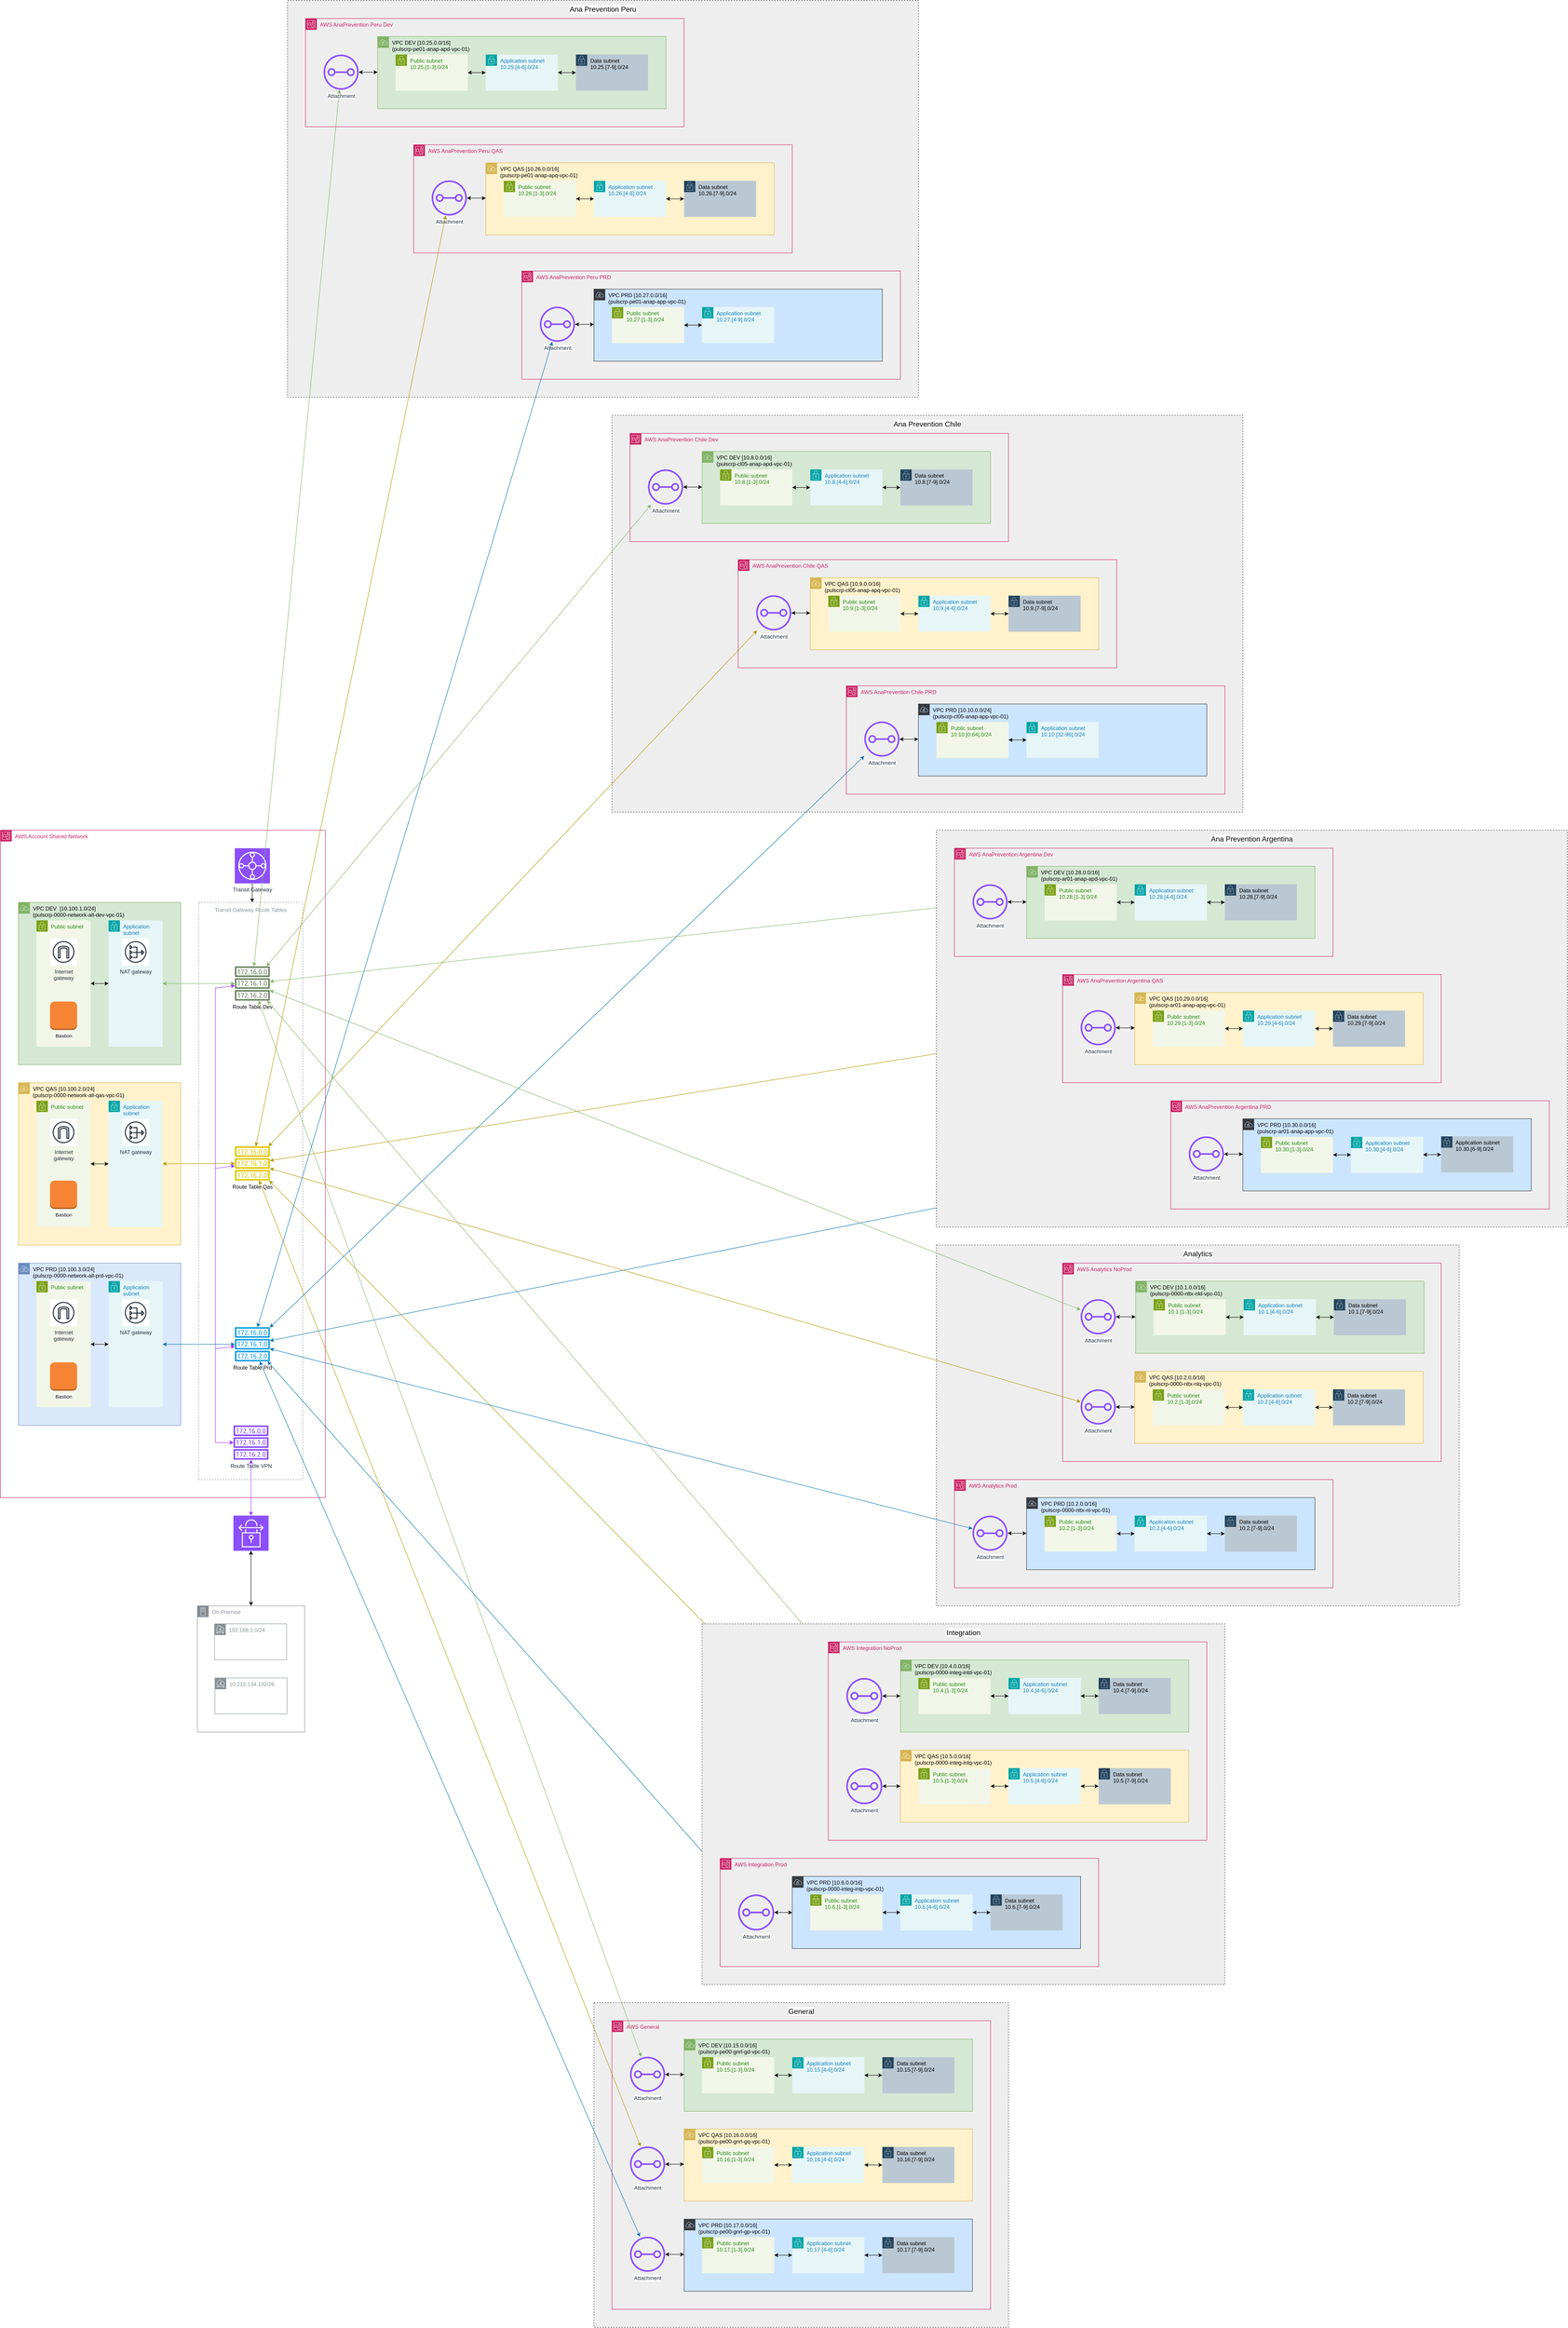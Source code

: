 <mxfile version="28.1.2">
  <diagram name="Page-1" id="wo0Mwvpach3XurGOBVrN">
    <mxGraphModel dx="2652" dy="4002" grid="1" gridSize="10" guides="1" tooltips="1" connect="1" arrows="1" fold="1" page="1" pageScale="1" pageWidth="850" pageHeight="1100" background="none" math="0" shadow="0" adaptiveColors="auto">
      <root>
        <mxCell id="0" />
        <mxCell id="1" value="Network HUB" style="" parent="0" />
        <mxCell id="8qYgFKxxwIyztiUYbo-o-1" value="AWS Account Shared Network" style="points=[[0,0],[0.25,0],[0.5,0],[0.75,0],[1,0],[1,0.25],[1,0.5],[1,0.75],[1,1],[0.75,1],[0.5,1],[0.25,1],[0,1],[0,0.75],[0,0.5],[0,0.25]];outlineConnect=0;gradientColor=none;html=1;whiteSpace=wrap;fontSize=12;fontStyle=0;container=1;pointerEvents=0;collapsible=0;recursiveResize=0;shape=mxgraph.aws4.group;grIcon=mxgraph.aws4.group_account;strokeColor=#CD2264;fillColor=none;verticalAlign=top;align=left;spacingLeft=30;fontColor=#CD2264;dashed=0;rounded=0;" parent="1" vertex="1">
          <mxGeometry x="40" y="-320" width="721" height="1480" as="geometry" />
        </mxCell>
        <UserObject label="" tags="" id="8qYgFKxxwIyztiUYbo-o-20">
          <mxCell style="edgeStyle=none;shape=connector;rounded=0;orthogonalLoop=1;jettySize=auto;html=1;strokeColor=default;align=center;verticalAlign=middle;fontFamily=Helvetica;fontSize=11;fontColor=default;labelBackgroundColor=default;startArrow=none;startFill=0;endArrow=classic;" parent="8qYgFKxxwIyztiUYbo-o-1" source="8qYgFKxxwIyztiUYbo-o-3" target="8qYgFKxxwIyztiUYbo-o-19" edge="1">
            <mxGeometry relative="1" as="geometry" />
          </mxCell>
        </UserObject>
        <mxCell id="8qYgFKxxwIyztiUYbo-o-3" value="Transit Gateway" style="points=[[0,0,0],[0.25,0,0],[0.5,0,0],[0.75,0,0],[1,0,0],[0,1,0],[0.25,1,0],[0.5,1,0],[0.75,1,0],[1,1,0],[0,0.25,0],[0,0.5,0],[0,0.75,0],[1,0.25,0],[1,0.5,0],[1,0.75,0]];outlineConnect=0;fontColor=#232F3E;fillColor=#8C4FFF;strokeColor=#ffffff;dashed=0;verticalLabelPosition=bottom;verticalAlign=top;align=center;html=1;fontSize=12;fontStyle=0;aspect=fixed;shape=mxgraph.aws4.resourceIcon;resIcon=mxgraph.aws4.transit_gateway;rounded=0;" parent="8qYgFKxxwIyztiUYbo-o-1" vertex="1">
          <mxGeometry x="520" y="40" width="78" height="78" as="geometry" />
        </mxCell>
        <UserObject label="VPC PRD [10.100.3.0/24]&amp;nbsp;&lt;div&gt;(pulscrp-0000-network-all-prd-vpc-01)&amp;nbsp;&lt;/div&gt;" tags="Production" id="8qYgFKxxwIyztiUYbo-o-4">
          <mxCell style="outlineConnect=0;html=1;whiteSpace=wrap;fontSize=12;fontStyle=0;shape=mxgraph.aws4.group;grIcon=mxgraph.aws4.group_vpc;strokeColor=#6c8ebf;fillColor=#dae8fc;verticalAlign=top;align=left;spacingLeft=30;dashed=0;rounded=0;" parent="8qYgFKxxwIyztiUYbo-o-1" vertex="1">
            <mxGeometry x="40" y="960" width="360" height="360" as="geometry" />
          </mxCell>
        </UserObject>
        <UserObject label="" tags="Production" id="8qYgFKxxwIyztiUYbo-o-9">
          <mxCell style="rounded=0;orthogonalLoop=1;jettySize=auto;html=1;startArrow=classic;startFill=1;" parent="8qYgFKxxwIyztiUYbo-o-1" source="8qYgFKxxwIyztiUYbo-o-5" target="8qYgFKxxwIyztiUYbo-o-7" edge="1">
            <mxGeometry relative="1" as="geometry" />
          </mxCell>
        </UserObject>
        <UserObject label="Public subnet" tags="Production" id="8qYgFKxxwIyztiUYbo-o-5">
          <mxCell style="points=[[0,0],[0.25,0],[0.5,0],[0.75,0],[1,0],[1,0.25],[1,0.5],[1,0.75],[1,1],[0.75,1],[0.5,1],[0.25,1],[0,1],[0,0.75],[0,0.5],[0,0.25]];outlineConnect=0;gradientColor=none;html=1;whiteSpace=wrap;fontSize=12;fontStyle=0;container=1;pointerEvents=0;collapsible=0;recursiveResize=0;shape=mxgraph.aws4.group;grIcon=mxgraph.aws4.group_security_group;grStroke=0;strokeColor=#7AA116;fillColor=#F2F6E8;verticalAlign=top;align=left;spacingLeft=30;fontColor=#248814;dashed=0;rounded=0;" parent="8qYgFKxxwIyztiUYbo-o-1" vertex="1">
            <mxGeometry x="80" y="1000" width="120" height="280" as="geometry" />
          </mxCell>
        </UserObject>
        <UserObject label="Internet&#xa;gateway" tags="Production" id="8qYgFKxxwIyztiUYbo-o-6">
          <mxCell style="outlineConnect=0;fontColor=#232F3E;gradientColor=none;strokeColor=#232F3E;fillColor=#ffffff;dashed=0;verticalLabelPosition=bottom;verticalAlign=top;align=center;html=1;fontSize=12;fontStyle=0;aspect=fixed;shape=mxgraph.aws4.resourceIcon;resIcon=mxgraph.aws4.internet_gateway;rounded=0;" parent="8qYgFKxxwIyztiUYbo-o-5" vertex="1">
            <mxGeometry x="30" y="40" width="60" height="60" as="geometry" />
          </mxCell>
        </UserObject>
        <UserObject label="" tags="Production" id="8qYgFKxxwIyztiUYbo-o-10">
          <mxCell style="rounded=0;orthogonalLoop=1;jettySize=auto;html=1;startArrow=classic;startFill=1;fillColor=#1ba1e2;strokeColor=#006EAF;" parent="8qYgFKxxwIyztiUYbo-o-1" source="8qYgFKxxwIyztiUYbo-o-7" target="8qYgFKxxwIyztiUYbo-o-18" edge="1">
            <mxGeometry relative="1" as="geometry" />
          </mxCell>
        </UserObject>
        <UserObject label="Application&lt;div&gt;subnet&lt;/div&gt;" tags="Production" id="8qYgFKxxwIyztiUYbo-o-7">
          <mxCell style="points=[[0,0],[0.25,0],[0.5,0],[0.75,0],[1,0],[1,0.25],[1,0.5],[1,0.75],[1,1],[0.75,1],[0.5,1],[0.25,1],[0,1],[0,0.75],[0,0.5],[0,0.25]];outlineConnect=0;gradientColor=none;html=1;whiteSpace=wrap;fontSize=12;fontStyle=0;container=1;pointerEvents=0;collapsible=0;recursiveResize=0;shape=mxgraph.aws4.group;grIcon=mxgraph.aws4.group_security_group;grStroke=0;strokeColor=#00A4A6;fillColor=#E6F6F7;verticalAlign=top;align=left;spacingLeft=30;fontColor=#147EBA;dashed=0;rounded=0;" parent="8qYgFKxxwIyztiUYbo-o-1" vertex="1">
            <mxGeometry x="240" y="1000" width="120" height="280" as="geometry" />
          </mxCell>
        </UserObject>
        <UserObject label="NAT gateway" tags="Production" id="8qYgFKxxwIyztiUYbo-o-8">
          <mxCell style="outlineConnect=0;fontColor=#232F3E;gradientColor=none;strokeColor=#232F3E;fillColor=#ffffff;dashed=0;verticalLabelPosition=bottom;verticalAlign=top;align=center;html=1;fontSize=12;fontStyle=0;aspect=fixed;shape=mxgraph.aws4.resourceIcon;resIcon=mxgraph.aws4.nat_gateway;rounded=0;" parent="8qYgFKxxwIyztiUYbo-o-7" vertex="1">
            <mxGeometry x="30" y="40" width="60" height="60" as="geometry" />
          </mxCell>
        </UserObject>
        <mxCell id="8qYgFKxxwIyztiUYbo-o-19" value="Transit Gateway Route Tables" style="outlineConnect=0;gradientColor=none;html=1;whiteSpace=wrap;fontSize=12;fontStyle=0;strokeColor=#879196;fillColor=none;verticalAlign=top;align=center;fontColor=#879196;dashed=1;spacingTop=3;fontFamily=Helvetica;labelBackgroundColor=default;rounded=0;" parent="8qYgFKxxwIyztiUYbo-o-1" vertex="1">
          <mxGeometry x="440" y="160" width="231" height="1280" as="geometry" />
        </mxCell>
        <UserObject label="&lt;font style=&quot;color: rgb(0, 0, 0);&quot;&gt;Route Table Prd&lt;/font&gt;" tags="Production" id="8qYgFKxxwIyztiUYbo-o-18">
          <mxCell style="outlineConnect=0;fillColor=#1ba1e2;strokeColor=#006EAF;dashed=0;verticalLabelPosition=bottom;verticalAlign=top;align=center;html=1;fontSize=12;fontStyle=0;aspect=fixed;pointerEvents=1;shape=mxgraph.aws4.route_table;fontFamily=Helvetica;labelBackgroundColor=default;fontColor=#ffffff;rounded=0;" parent="8qYgFKxxwIyztiUYbo-o-1" vertex="1">
            <mxGeometry x="520" y="1102" width="78" height="76" as="geometry" />
          </mxCell>
        </UserObject>
        <UserObject label="VPC QAS [10.100.2.0/24]&amp;nbsp;&lt;div&gt;(pulscrp-0000-network-all-qas-vpc-01)&amp;nbsp;&lt;/div&gt;" tags="Calidad" id="8qYgFKxxwIyztiUYbo-o-21">
          <mxCell style="outlineConnect=0;html=1;whiteSpace=wrap;fontSize=12;fontStyle=0;shape=mxgraph.aws4.group;grIcon=mxgraph.aws4.group_vpc;strokeColor=#d6b656;fillColor=#fff2cc;verticalAlign=top;align=left;spacingLeft=30;dashed=0;rounded=0;" parent="8qYgFKxxwIyztiUYbo-o-1" vertex="1">
            <mxGeometry x="40" y="560" width="360" height="360" as="geometry" />
          </mxCell>
        </UserObject>
        <UserObject label="" tags="Calidad" id="8qYgFKxxwIyztiUYbo-o-22">
          <mxCell style="rounded=0;orthogonalLoop=1;jettySize=auto;html=1;startArrow=classic;startFill=1;" parent="8qYgFKxxwIyztiUYbo-o-1" source="8qYgFKxxwIyztiUYbo-o-23" target="8qYgFKxxwIyztiUYbo-o-25" edge="1">
            <mxGeometry relative="1" as="geometry" />
          </mxCell>
        </UserObject>
        <UserObject label="Public subnet" tags="Calidad" id="8qYgFKxxwIyztiUYbo-o-23">
          <mxCell style="points=[[0,0],[0.25,0],[0.5,0],[0.75,0],[1,0],[1,0.25],[1,0.5],[1,0.75],[1,1],[0.75,1],[0.5,1],[0.25,1],[0,1],[0,0.75],[0,0.5],[0,0.25]];outlineConnect=0;gradientColor=none;html=1;whiteSpace=wrap;fontSize=12;fontStyle=0;container=1;pointerEvents=0;collapsible=0;recursiveResize=0;shape=mxgraph.aws4.group;grIcon=mxgraph.aws4.group_security_group;grStroke=0;strokeColor=#7AA116;fillColor=#F2F6E8;verticalAlign=top;align=left;spacingLeft=30;fontColor=#248814;dashed=0;rounded=0;" parent="8qYgFKxxwIyztiUYbo-o-1" vertex="1">
            <mxGeometry x="80" y="600" width="120" height="280" as="geometry" />
          </mxCell>
        </UserObject>
        <UserObject label="Internet&#xa;gateway" tags="Calidad" id="8qYgFKxxwIyztiUYbo-o-24">
          <mxCell style="outlineConnect=0;fontColor=#232F3E;gradientColor=none;strokeColor=#232F3E;fillColor=#ffffff;dashed=0;verticalLabelPosition=bottom;verticalAlign=top;align=center;html=1;fontSize=12;fontStyle=0;aspect=fixed;shape=mxgraph.aws4.resourceIcon;resIcon=mxgraph.aws4.internet_gateway;rounded=0;" parent="8qYgFKxxwIyztiUYbo-o-23" vertex="1">
            <mxGeometry x="30" y="40" width="60" height="60" as="geometry" />
          </mxCell>
        </UserObject>
        <UserObject label="" tags="Calidad" id="8qYgFKxxwIyztiUYbo-o-36">
          <mxCell style="edgeStyle=none;shape=connector;rounded=0;orthogonalLoop=1;jettySize=auto;html=1;strokeColor=#B09500;align=center;verticalAlign=middle;fontFamily=Helvetica;fontSize=11;fontColor=default;labelBackgroundColor=default;startArrow=classic;startFill=1;endArrow=classic;fillColor=#e3c800;" parent="8qYgFKxxwIyztiUYbo-o-1" source="8qYgFKxxwIyztiUYbo-o-25" target="8qYgFKxxwIyztiUYbo-o-35" edge="1">
            <mxGeometry relative="1" as="geometry" />
          </mxCell>
        </UserObject>
        <UserObject label="Application&amp;nbsp;&lt;div&gt;subnet&lt;/div&gt;" tags="Calidad" id="8qYgFKxxwIyztiUYbo-o-25">
          <mxCell style="points=[[0,0],[0.25,0],[0.5,0],[0.75,0],[1,0],[1,0.25],[1,0.5],[1,0.75],[1,1],[0.75,1],[0.5,1],[0.25,1],[0,1],[0,0.75],[0,0.5],[0,0.25]];outlineConnect=0;gradientColor=none;html=1;whiteSpace=wrap;fontSize=12;fontStyle=0;container=1;pointerEvents=0;collapsible=0;recursiveResize=0;shape=mxgraph.aws4.group;grIcon=mxgraph.aws4.group_security_group;grStroke=0;strokeColor=#00A4A6;fillColor=#E6F6F7;verticalAlign=top;align=left;spacingLeft=30;fontColor=#147EBA;dashed=0;rounded=0;" parent="8qYgFKxxwIyztiUYbo-o-1" vertex="1">
            <mxGeometry x="240" y="600" width="120" height="280" as="geometry" />
          </mxCell>
        </UserObject>
        <UserObject label="NAT gateway" tags="Calidad" id="8qYgFKxxwIyztiUYbo-o-26">
          <mxCell style="outlineConnect=0;fontColor=#232F3E;gradientColor=none;strokeColor=#232F3E;fillColor=#ffffff;dashed=0;verticalLabelPosition=bottom;verticalAlign=top;align=center;html=1;fontSize=12;fontStyle=0;aspect=fixed;shape=mxgraph.aws4.resourceIcon;resIcon=mxgraph.aws4.nat_gateway;rounded=0;" parent="8qYgFKxxwIyztiUYbo-o-25" vertex="1">
            <mxGeometry x="30" y="40" width="60" height="60" as="geometry" />
          </mxCell>
        </UserObject>
        <UserObject label="VPC DEV&amp;nbsp; [10.100.1.0/24]&amp;nbsp;&lt;div&gt;(pulscrp-0000-network-all-dev-vpc-01)&amp;nbsp;&lt;/div&gt;" tags="Desarrollo" id="8qYgFKxxwIyztiUYbo-o-27">
          <mxCell style="outlineConnect=0;html=1;whiteSpace=wrap;fontSize=12;fontStyle=0;shape=mxgraph.aws4.group;grIcon=mxgraph.aws4.group_vpc;strokeColor=#82b366;fillColor=#d5e8d4;verticalAlign=top;align=left;spacingLeft=30;dashed=0;rounded=0;" parent="8qYgFKxxwIyztiUYbo-o-1" vertex="1">
            <mxGeometry x="40" y="160" width="360" height="360" as="geometry" />
          </mxCell>
        </UserObject>
        <UserObject label="" tags="Desarrollo" id="8qYgFKxxwIyztiUYbo-o-28">
          <mxCell style="rounded=0;orthogonalLoop=1;jettySize=auto;html=1;startArrow=classic;startFill=1;" parent="8qYgFKxxwIyztiUYbo-o-1" source="8qYgFKxxwIyztiUYbo-o-29" target="8qYgFKxxwIyztiUYbo-o-31" edge="1">
            <mxGeometry relative="1" as="geometry" />
          </mxCell>
        </UserObject>
        <UserObject label="Public subnet" tags="Desarrollo" id="8qYgFKxxwIyztiUYbo-o-29">
          <mxCell style="points=[[0,0],[0.25,0],[0.5,0],[0.75,0],[1,0],[1,0.25],[1,0.5],[1,0.75],[1,1],[0.75,1],[0.5,1],[0.25,1],[0,1],[0,0.75],[0,0.5],[0,0.25]];outlineConnect=0;gradientColor=none;html=1;whiteSpace=wrap;fontSize=12;fontStyle=0;container=1;pointerEvents=0;collapsible=0;recursiveResize=0;shape=mxgraph.aws4.group;grIcon=mxgraph.aws4.group_security_group;grStroke=0;strokeColor=#7AA116;fillColor=#F2F6E8;verticalAlign=top;align=left;spacingLeft=30;fontColor=#248814;dashed=0;rounded=0;" parent="8qYgFKxxwIyztiUYbo-o-1" vertex="1">
            <mxGeometry x="80" y="200" width="120" height="280" as="geometry" />
          </mxCell>
        </UserObject>
        <UserObject label="Internet&#xa;gateway" tags="Desarrollo" id="8qYgFKxxwIyztiUYbo-o-30">
          <mxCell style="outlineConnect=0;fontColor=#232F3E;gradientColor=none;strokeColor=#232F3E;fillColor=#ffffff;dashed=0;verticalLabelPosition=bottom;verticalAlign=top;align=center;html=1;fontSize=12;fontStyle=0;aspect=fixed;shape=mxgraph.aws4.resourceIcon;resIcon=mxgraph.aws4.internet_gateway;rounded=0;" parent="8qYgFKxxwIyztiUYbo-o-29" vertex="1">
            <mxGeometry x="30" y="40" width="60" height="60" as="geometry" />
          </mxCell>
        </UserObject>
        <UserObject label="" tags="Desarrollo" id="8qYgFKxxwIyztiUYbo-o-34">
          <mxCell style="edgeStyle=none;shape=connector;rounded=0;orthogonalLoop=1;jettySize=auto;html=1;strokeColor=#82b366;align=center;verticalAlign=middle;fontFamily=Helvetica;fontSize=11;fontColor=default;labelBackgroundColor=default;startArrow=classic;startFill=1;endArrow=classic;fillColor=#d5e8d4;" parent="8qYgFKxxwIyztiUYbo-o-1" source="8qYgFKxxwIyztiUYbo-o-31" target="8qYgFKxxwIyztiUYbo-o-33" edge="1">
            <mxGeometry relative="1" as="geometry" />
          </mxCell>
        </UserObject>
        <UserObject label="Application subnet" tags="Desarrollo" id="8qYgFKxxwIyztiUYbo-o-31">
          <mxCell style="points=[[0,0],[0.25,0],[0.5,0],[0.75,0],[1,0],[1,0.25],[1,0.5],[1,0.75],[1,1],[0.75,1],[0.5,1],[0.25,1],[0,1],[0,0.75],[0,0.5],[0,0.25]];outlineConnect=0;gradientColor=none;html=1;whiteSpace=wrap;fontSize=12;fontStyle=0;container=1;pointerEvents=0;collapsible=0;recursiveResize=0;shape=mxgraph.aws4.group;grIcon=mxgraph.aws4.group_security_group;grStroke=0;strokeColor=#00A4A6;fillColor=#E6F6F7;verticalAlign=top;align=left;spacingLeft=30;fontColor=#147EBA;dashed=0;rounded=0;" parent="8qYgFKxxwIyztiUYbo-o-1" vertex="1">
            <mxGeometry x="240" y="200" width="120" height="280" as="geometry" />
          </mxCell>
        </UserObject>
        <UserObject label="NAT gateway" tags="Desarrollo" id="8qYgFKxxwIyztiUYbo-o-32">
          <mxCell style="outlineConnect=0;fontColor=#232F3E;gradientColor=none;strokeColor=#232F3E;fillColor=#ffffff;dashed=0;verticalLabelPosition=bottom;verticalAlign=top;align=center;html=1;fontSize=12;fontStyle=0;aspect=fixed;shape=mxgraph.aws4.resourceIcon;resIcon=mxgraph.aws4.nat_gateway;rounded=0;" parent="8qYgFKxxwIyztiUYbo-o-31" vertex="1">
            <mxGeometry x="30" y="40" width="60" height="60" as="geometry" />
          </mxCell>
        </UserObject>
        <mxCell id="8qYgFKxxwIyztiUYbo-o-393" style="edgeStyle=none;shape=connector;rounded=0;orthogonalLoop=1;jettySize=auto;html=1;strokeColor=#9933FF;align=center;verticalAlign=middle;fontFamily=Helvetica;fontSize=11;fontColor=default;labelBackgroundColor=default;startArrow=classic;startFill=1;endArrow=classic;fillColor=#6a00ff;" parent="8qYgFKxxwIyztiUYbo-o-1" source="8qYgFKxxwIyztiUYbo-o-33" target="8qYgFKxxwIyztiUYbo-o-72" edge="1">
          <mxGeometry relative="1" as="geometry">
            <mxPoint x="1500" y="1270" as="targetPoint" />
            <Array as="points">
              <mxPoint x="477" y="350" />
              <mxPoint x="477" y="1358" />
            </Array>
          </mxGeometry>
        </mxCell>
        <UserObject label="&lt;span&gt;&lt;font style=&quot;color: rgb(0, 0, 0);&quot;&gt;Route Table Dev&lt;/font&gt;&lt;/span&gt;" tags="Desarrollo" id="8qYgFKxxwIyztiUYbo-o-33">
          <mxCell style="outlineConnect=0;fillColor=#6d8764;strokeColor=#3A5431;dashed=0;verticalLabelPosition=bottom;verticalAlign=top;align=center;html=1;fontSize=12;fontStyle=0;aspect=fixed;pointerEvents=1;shape=mxgraph.aws4.route_table;fontFamily=Helvetica;labelBackgroundColor=default;fontColor=#ffffff;rounded=0;" parent="8qYgFKxxwIyztiUYbo-o-1" vertex="1">
            <mxGeometry x="520" y="302" width="78" height="76" as="geometry" />
          </mxCell>
        </UserObject>
        <UserObject label="Route Table Qas" tags="Calidad" id="8qYgFKxxwIyztiUYbo-o-35">
          <mxCell style="outlineConnect=0;fillColor=#e3c800;strokeColor=#B09500;dashed=0;verticalLabelPosition=bottom;verticalAlign=top;align=center;html=1;fontSize=12;fontStyle=0;aspect=fixed;pointerEvents=1;shape=mxgraph.aws4.route_table;fontFamily=Helvetica;labelBackgroundColor=default;fontColor=#000000;rounded=0;" parent="8qYgFKxxwIyztiUYbo-o-1" vertex="1">
            <mxGeometry x="520" y="701" width="78" height="76" as="geometry" />
          </mxCell>
        </UserObject>
        <UserObject label="Bastion" tags="Desarrollo" id="8qYgFKxxwIyztiUYbo-o-37">
          <mxCell style="outlineConnect=0;dashed=0;verticalLabelPosition=bottom;verticalAlign=top;align=center;html=1;shape=mxgraph.aws3.instance;fillColor=#F58534;gradientColor=none;fontFamily=Helvetica;fontSize=11;fontColor=default;labelBackgroundColor=default;rounded=0;" parent="8qYgFKxxwIyztiUYbo-o-1" vertex="1">
            <mxGeometry x="110" y="380" width="60" height="63" as="geometry" />
          </mxCell>
        </UserObject>
        <UserObject label="Bastion" tags="Calidad" id="8qYgFKxxwIyztiUYbo-o-38">
          <mxCell style="outlineConnect=0;dashed=0;verticalLabelPosition=bottom;verticalAlign=top;align=center;html=1;shape=mxgraph.aws3.instance;fillColor=#F58534;gradientColor=none;fontFamily=Helvetica;fontSize=11;fontColor=default;labelBackgroundColor=default;rounded=0;" parent="8qYgFKxxwIyztiUYbo-o-1" vertex="1">
            <mxGeometry x="110" y="777" width="60" height="63" as="geometry" />
          </mxCell>
        </UserObject>
        <UserObject label="Bastion" tags="Production" id="8qYgFKxxwIyztiUYbo-o-39">
          <mxCell style="outlineConnect=0;dashed=0;verticalLabelPosition=bottom;verticalAlign=top;align=center;html=1;shape=mxgraph.aws3.instance;fillColor=#F58534;gradientColor=none;fontFamily=Helvetica;fontSize=11;fontColor=default;labelBackgroundColor=default;rounded=0;" parent="8qYgFKxxwIyztiUYbo-o-1" vertex="1">
            <mxGeometry x="110" y="1180" width="60" height="63" as="geometry" />
          </mxCell>
        </UserObject>
        <mxCell id="8qYgFKxxwIyztiUYbo-o-70" value="On premise" style="" parent="0" />
        <mxCell id="8qYgFKxxwIyztiUYbo-o-396" style="edgeStyle=none;shape=connector;rounded=0;orthogonalLoop=1;jettySize=auto;html=1;strokeColor=#9933FF;align=center;verticalAlign=middle;fontFamily=Helvetica;fontSize=11;fontColor=default;labelBackgroundColor=default;startArrow=classic;startFill=1;endArrow=classic;fillColor=#6a00ff;" parent="8qYgFKxxwIyztiUYbo-o-70" source="8qYgFKxxwIyztiUYbo-o-72" target="8qYgFKxxwIyztiUYbo-o-35" edge="1">
          <mxGeometry relative="1" as="geometry">
            <mxPoint x="1170" y="830" as="targetPoint" />
            <mxPoint x="560.229" y="1038.0" as="sourcePoint" />
            <Array as="points">
              <mxPoint x="517" y="1038" />
              <mxPoint x="517" y="430" />
            </Array>
          </mxGeometry>
        </mxCell>
        <mxCell id="8qYgFKxxwIyztiUYbo-o-398" style="edgeStyle=none;shape=connector;rounded=0;orthogonalLoop=1;jettySize=auto;html=1;strokeColor=#9933FF;align=center;verticalAlign=middle;fontFamily=Helvetica;fontSize=11;fontColor=default;labelBackgroundColor=default;startArrow=classic;startFill=1;endArrow=classic;fillColor=#6a00ff;" parent="8qYgFKxxwIyztiUYbo-o-70" source="8qYgFKxxwIyztiUYbo-o-72" target="8qYgFKxxwIyztiUYbo-o-18" edge="1">
          <mxGeometry relative="1" as="geometry">
            <mxPoint x="457" y="1220.417" as="targetPoint" />
            <Array as="points">
              <mxPoint x="517" y="1038" />
              <mxPoint x="517" y="830" />
            </Array>
          </mxGeometry>
        </mxCell>
        <mxCell id="8qYgFKxxwIyztiUYbo-o-72" value="Route Table VPN" style="outlineConnect=0;fontColor=#232F3E;gradientColor=none;fillColor=#8C4FFF;strokeColor=none;dashed=0;verticalLabelPosition=bottom;verticalAlign=top;align=center;html=1;fontSize=12;fontStyle=0;aspect=fixed;pointerEvents=1;shape=mxgraph.aws4.route_table;fontFamily=Helvetica;labelBackgroundColor=default;rounded=0;" parent="8qYgFKxxwIyztiUYbo-o-70" vertex="1">
          <mxGeometry x="557" y="1000" width="78" height="76" as="geometry" />
        </mxCell>
        <mxCell id="8qYgFKxxwIyztiUYbo-o-75" style="edgeStyle=none;shape=connector;rounded=0;orthogonalLoop=1;jettySize=auto;html=1;strokeColor=#9933FF;align=center;verticalAlign=middle;fontFamily=Helvetica;fontSize=11;fontColor=default;labelBackgroundColor=default;startArrow=classic;startFill=1;endArrow=classic;fillColor=#6a00ff;" parent="8qYgFKxxwIyztiUYbo-o-70" source="8qYgFKxxwIyztiUYbo-o-76" target="8qYgFKxxwIyztiUYbo-o-72" edge="1">
          <mxGeometry relative="1" as="geometry" />
        </mxCell>
        <mxCell id="8qYgFKxxwIyztiUYbo-o-76" value="" style="points=[[0,0,0],[0.25,0,0],[0.5,0,0],[0.75,0,0],[1,0,0],[0,1,0],[0.25,1,0],[0.5,1,0],[0.75,1,0],[1,1,0],[0,0.25,0],[0,0.5,0],[0,0.75,0],[1,0.25,0],[1,0.5,0],[1,0.75,0]];outlineConnect=0;fontColor=#232F3E;fillColor=#8C4FFF;strokeColor=#ffffff;dashed=0;verticalLabelPosition=bottom;verticalAlign=top;align=center;html=1;fontSize=12;fontStyle=0;aspect=fixed;shape=mxgraph.aws4.resourceIcon;resIcon=mxgraph.aws4.site_to_site_vpn;fontFamily=Helvetica;labelBackgroundColor=default;rounded=0;" parent="8qYgFKxxwIyztiUYbo-o-70" vertex="1">
          <mxGeometry x="557" y="1200" width="78" height="78" as="geometry" />
        </mxCell>
        <mxCell id="8qYgFKxxwIyztiUYbo-o-77" style="edgeStyle=none;shape=connector;rounded=0;orthogonalLoop=1;jettySize=auto;html=1;strokeColor=default;align=center;verticalAlign=middle;fontFamily=Helvetica;fontSize=11;fontColor=default;labelBackgroundColor=default;startArrow=classic;startFill=1;endArrow=classic;" parent="8qYgFKxxwIyztiUYbo-o-70" source="8qYgFKxxwIyztiUYbo-o-76" target="8qYgFKxxwIyztiUYbo-o-78" edge="1">
          <mxGeometry relative="1" as="geometry" />
        </mxCell>
        <mxCell id="8qYgFKxxwIyztiUYbo-o-78" value="On-Premise" style="outlineConnect=0;gradientColor=none;html=1;whiteSpace=wrap;fontSize=12;fontStyle=0;shape=mxgraph.aws4.group;grIcon=mxgraph.aws4.group_on_premise;strokeColor=#858B94;fillColor=none;verticalAlign=top;align=left;spacingLeft=30;fontColor=#858B94;dashed=0;fontFamily=Helvetica;labelBackgroundColor=default;rounded=0;" parent="8qYgFKxxwIyztiUYbo-o-70" vertex="1">
          <mxGeometry x="477" y="1400" width="238" height="280" as="geometry" />
        </mxCell>
        <mxCell id="8qYgFKxxwIyztiUYbo-o-79" value="192.168.1.0/24" style="outlineConnect=0;gradientColor=none;html=1;whiteSpace=wrap;fontSize=12;fontStyle=0;shape=mxgraph.aws4.group;grIcon=mxgraph.aws4.group_subnet;strokeColor=#879196;fillColor=none;verticalAlign=top;align=left;spacingLeft=30;fontColor=#879196;dashed=0;fontFamily=Helvetica;labelBackgroundColor=default;rounded=0;" parent="8qYgFKxxwIyztiUYbo-o-70" vertex="1">
          <mxGeometry x="515" y="1440" width="160" height="80" as="geometry" />
        </mxCell>
        <mxCell id="8qYgFKxxwIyztiUYbo-o-80" value="10.212.134.192/26" style="outlineConnect=0;gradientColor=none;html=1;whiteSpace=wrap;fontSize=12;fontStyle=0;shape=mxgraph.aws4.group;grIcon=mxgraph.aws4.group_subnet;strokeColor=#879196;fillColor=none;verticalAlign=top;align=left;spacingLeft=30;fontColor=#879196;dashed=0;fontFamily=Helvetica;labelBackgroundColor=default;rounded=0;" parent="8qYgFKxxwIyztiUYbo-o-70" vertex="1">
          <mxGeometry x="516" y="1560" width="160" height="80" as="geometry" />
        </mxCell>
        <mxCell id="8qYgFKxxwIyztiUYbo-o-81" value="Integration" style="" parent="0" />
        <UserObject label="" tags="Desarrollo" id="8qYgFKxxwIyztiUYbo-o-91">
          <mxCell style="edgeStyle=none;shape=connector;rounded=0;orthogonalLoop=1;jettySize=auto;html=1;strokeColor=#82b366;align=center;verticalAlign=middle;fontFamily=Helvetica;fontSize=11;fontColor=default;labelBackgroundColor=default;startArrow=classic;startFill=1;endArrow=classic;fillColor=#d5e8d4;" parent="8qYgFKxxwIyztiUYbo-o-81" source="8qYgFKxxwIyztiUYbo-o-90" target="8qYgFKxxwIyztiUYbo-o-33" edge="1">
            <mxGeometry relative="1" as="geometry">
              <mxPoint x="617" y="15" as="targetPoint" />
            </mxGeometry>
          </mxCell>
        </UserObject>
        <UserObject label="" tags="Calidad" id="8qYgFKxxwIyztiUYbo-o-100">
          <mxCell style="edgeStyle=none;shape=connector;rounded=0;orthogonalLoop=1;jettySize=auto;html=1;strokeColor=#B09500;align=center;verticalAlign=middle;fontFamily=Helvetica;fontSize=11;fontColor=default;labelBackgroundColor=default;startArrow=classic;startFill=1;endArrow=classic;fillColor=#e3c800;" parent="8qYgFKxxwIyztiUYbo-o-81" source="8qYgFKxxwIyztiUYbo-o-99" target="8qYgFKxxwIyztiUYbo-o-35" edge="1">
            <mxGeometry relative="1" as="geometry" />
          </mxCell>
        </UserObject>
        <UserObject label="" tags="Production" id="8qYgFKxxwIyztiUYbo-o-110">
          <mxCell style="edgeStyle=none;shape=connector;rounded=0;orthogonalLoop=1;jettySize=auto;html=1;strokeColor=#006EAF;align=center;verticalAlign=middle;fontFamily=Helvetica;fontSize=11;fontColor=default;labelBackgroundColor=default;startArrow=classic;startFill=1;endArrow=classic;fillColor=#1ba1e2;" parent="8qYgFKxxwIyztiUYbo-o-81" source="8qYgFKxxwIyztiUYbo-o-109" target="8qYgFKxxwIyztiUYbo-o-18" edge="1">
            <mxGeometry relative="1" as="geometry" />
          </mxCell>
        </UserObject>
        <mxCell id="8qYgFKxxwIyztiUYbo-o-391" value="" style="group;rounded=0;" parent="8qYgFKxxwIyztiUYbo-o-81" vertex="1" connectable="0">
          <mxGeometry x="1597" y="1440" width="1160" height="800" as="geometry" />
        </mxCell>
        <mxCell id="8qYgFKxxwIyztiUYbo-o-388" value="&lt;font style=&quot;font-size: 16px;&quot;&gt;Integration&lt;/font&gt;" style="outlineConnect=0;gradientColor=none;html=1;whiteSpace=wrap;fontSize=12;fontStyle=0;strokeColor=#36393d;fillColor=#eeeeee;verticalAlign=top;align=center;fontColor=default;dashed=1;spacingTop=3;fontFamily=Helvetica;labelBackgroundColor=default;rounded=0;" parent="8qYgFKxxwIyztiUYbo-o-391" vertex="1">
          <mxGeometry width="1160" height="800" as="geometry" />
        </mxCell>
        <UserObject label="AWS Integration NoProd" tags="Calidad Desarrollo" id="8qYgFKxxwIyztiUYbo-o-82">
          <mxCell style="points=[[0,0],[0.25,0],[0.5,0],[0.75,0],[1,0],[1,0.25],[1,0.5],[1,0.75],[1,1],[0.75,1],[0.5,1],[0.25,1],[0,1],[0,0.75],[0,0.5],[0,0.25]];outlineConnect=0;gradientColor=none;html=1;whiteSpace=wrap;fontSize=12;fontStyle=0;container=1;pointerEvents=0;collapsible=0;recursiveResize=0;shape=mxgraph.aws4.group;grIcon=mxgraph.aws4.group_account;strokeColor=#CD2264;fillColor=none;verticalAlign=top;align=left;spacingLeft=30;fontColor=#CD2264;dashed=0;rounded=0;" parent="8qYgFKxxwIyztiUYbo-o-391" vertex="1">
            <mxGeometry x="280" y="40" width="840" height="440" as="geometry" />
          </mxCell>
        </UserObject>
        <UserObject label="" tags="Desarrollo" id="8qYgFKxxwIyztiUYbo-o-177">
          <mxCell style="edgeStyle=none;shape=connector;rounded=0;orthogonalLoop=1;jettySize=auto;html=1;strokeColor=default;align=center;verticalAlign=middle;fontFamily=Helvetica;fontSize=11;fontColor=default;labelBackgroundColor=default;startArrow=classic;startFill=1;endArrow=classic;" parent="8qYgFKxxwIyztiUYbo-o-82" source="8qYgFKxxwIyztiUYbo-o-83" target="8qYgFKxxwIyztiUYbo-o-90" edge="1">
            <mxGeometry relative="1" as="geometry" />
          </mxCell>
        </UserObject>
        <UserObject label="VPC DEV [10.4.0.0/16]&amp;nbsp;&lt;div&gt;(pulscrp-0000-integ-intd-vpc-01)&amp;nbsp;&lt;/div&gt;" tags="Desarrollo" id="8qYgFKxxwIyztiUYbo-o-83">
          <mxCell style="outlineConnect=0;html=1;whiteSpace=wrap;fontSize=12;fontStyle=0;shape=mxgraph.aws4.group;grIcon=mxgraph.aws4.group_vpc;strokeColor=#82b366;fillColor=#d5e8d4;verticalAlign=top;align=left;spacingLeft=30;dashed=0;rounded=0;" parent="8qYgFKxxwIyztiUYbo-o-82" vertex="1">
            <mxGeometry x="160" y="40" width="640" height="160" as="geometry" />
          </mxCell>
        </UserObject>
        <UserObject label="" tags="Desarrollo" id="8qYgFKxxwIyztiUYbo-o-84">
          <mxCell style="rounded=0;orthogonalLoop=1;jettySize=auto;html=1;startArrow=classic;startFill=1;" parent="8qYgFKxxwIyztiUYbo-o-82" source="8qYgFKxxwIyztiUYbo-o-85" target="8qYgFKxxwIyztiUYbo-o-88" edge="1">
            <mxGeometry relative="1" as="geometry" />
          </mxCell>
        </UserObject>
        <UserObject label="Public subnet&lt;br&gt;10.4.[1-3].0/24" tags="Desarrollo" id="8qYgFKxxwIyztiUYbo-o-85">
          <mxCell style="points=[[0,0],[0.25,0],[0.5,0],[0.75,0],[1,0],[1,0.25],[1,0.5],[1,0.75],[1,1],[0.75,1],[0.5,1],[0.25,1],[0,1],[0,0.75],[0,0.5],[0,0.25]];outlineConnect=0;gradientColor=none;html=1;whiteSpace=wrap;fontSize=12;fontStyle=0;container=1;pointerEvents=0;collapsible=0;recursiveResize=0;shape=mxgraph.aws4.group;grIcon=mxgraph.aws4.group_security_group;grStroke=0;strokeColor=#7AA116;fillColor=#F2F6E8;verticalAlign=top;align=left;spacingLeft=30;fontColor=#248814;dashed=0;rounded=0;" parent="8qYgFKxxwIyztiUYbo-o-82" vertex="1">
            <mxGeometry x="200" y="80" width="160" height="80" as="geometry" />
          </mxCell>
        </UserObject>
        <UserObject label="" tags="Desarrollo" id="8qYgFKxxwIyztiUYbo-o-86">
          <mxCell style="edgeStyle=none;shape=connector;rounded=0;orthogonalLoop=1;jettySize=auto;html=1;strokeColor=default;align=center;verticalAlign=middle;fontFamily=Helvetica;fontSize=11;fontColor=default;labelBackgroundColor=default;startArrow=classic;startFill=1;endArrow=classic;" parent="8qYgFKxxwIyztiUYbo-o-82" source="8qYgFKxxwIyztiUYbo-o-88" target="8qYgFKxxwIyztiUYbo-o-89" edge="1">
            <mxGeometry relative="1" as="geometry" />
          </mxCell>
        </UserObject>
        <UserObject label="Application subnet&lt;div&gt;10.4.[4-6].0/24&lt;/div&gt;" tags="Desarrollo" id="8qYgFKxxwIyztiUYbo-o-88">
          <mxCell style="points=[[0,0],[0.25,0],[0.5,0],[0.75,0],[1,0],[1,0.25],[1,0.5],[1,0.75],[1,1],[0.75,1],[0.5,1],[0.25,1],[0,1],[0,0.75],[0,0.5],[0,0.25]];outlineConnect=0;gradientColor=none;html=1;whiteSpace=wrap;fontSize=12;fontStyle=0;container=1;pointerEvents=0;collapsible=0;recursiveResize=0;shape=mxgraph.aws4.group;grIcon=mxgraph.aws4.group_security_group;grStroke=0;strokeColor=#00A4A6;fillColor=#E6F6F7;verticalAlign=top;align=left;spacingLeft=30;fontColor=#147EBA;dashed=0;rounded=0;" parent="8qYgFKxxwIyztiUYbo-o-82" vertex="1">
            <mxGeometry x="400" y="80" width="160" height="80" as="geometry" />
          </mxCell>
        </UserObject>
        <UserObject label="Data subnet&lt;div&gt;10.4.[7-9].0/24&lt;/div&gt;" tags="Desarrollo" id="8qYgFKxxwIyztiUYbo-o-89">
          <mxCell style="points=[[0,0],[0.25,0],[0.5,0],[0.75,0],[1,0],[1,0.25],[1,0.5],[1,0.75],[1,1],[0.75,1],[0.5,1],[0.25,1],[0,1],[0,0.75],[0,0.5],[0,0.25]];outlineConnect=0;html=1;whiteSpace=wrap;fontSize=12;fontStyle=0;container=1;pointerEvents=0;collapsible=0;recursiveResize=0;shape=mxgraph.aws4.group;grIcon=mxgraph.aws4.group_security_group;grStroke=0;strokeColor=#23445d;fillColor=#bac8d3;verticalAlign=top;align=left;spacingLeft=30;dashed=0;rounded=0;" parent="8qYgFKxxwIyztiUYbo-o-82" vertex="1">
            <mxGeometry x="600" y="80" width="160" height="80" as="geometry" />
          </mxCell>
        </UserObject>
        <UserObject label="Attachment" tags="Desarrollo" id="8qYgFKxxwIyztiUYbo-o-90">
          <mxCell style="outlineConnect=0;fontColor=#232F3E;gradientColor=none;fillColor=#8C4FFF;strokeColor=none;dashed=0;verticalLabelPosition=bottom;verticalAlign=top;align=center;html=1;fontSize=12;fontStyle=0;aspect=fixed;pointerEvents=1;shape=mxgraph.aws4.transit_gateway_attachment;fontFamily=Helvetica;labelBackgroundColor=default;rounded=0;" parent="8qYgFKxxwIyztiUYbo-o-82" vertex="1">
            <mxGeometry x="40" y="80" width="80" height="80" as="geometry" />
          </mxCell>
        </UserObject>
        <UserObject label="" tags="Calidad" id="8qYgFKxxwIyztiUYbo-o-176">
          <mxCell style="edgeStyle=none;shape=connector;rounded=0;orthogonalLoop=1;jettySize=auto;html=1;strokeColor=default;align=center;verticalAlign=middle;fontFamily=Helvetica;fontSize=11;fontColor=default;labelBackgroundColor=default;startArrow=classic;startFill=1;endArrow=classic;" parent="8qYgFKxxwIyztiUYbo-o-82" source="8qYgFKxxwIyztiUYbo-o-92" target="8qYgFKxxwIyztiUYbo-o-99" edge="1">
            <mxGeometry relative="1" as="geometry" />
          </mxCell>
        </UserObject>
        <UserObject label="VPC QAS [10.5.0.0/16]&amp;nbsp;&lt;div&gt;(pulscrp-0000-integ-intq-vpc-01)&amp;nbsp;&lt;/div&gt;" tags="Calidad" id="8qYgFKxxwIyztiUYbo-o-92">
          <mxCell style="outlineConnect=0;html=1;whiteSpace=wrap;fontSize=12;fontStyle=0;shape=mxgraph.aws4.group;grIcon=mxgraph.aws4.group_vpc;strokeColor=#d6b656;fillColor=#fff2cc;verticalAlign=top;align=left;spacingLeft=30;dashed=0;rounded=0;" parent="8qYgFKxxwIyztiUYbo-o-82" vertex="1">
            <mxGeometry x="160" y="240" width="640" height="160" as="geometry" />
          </mxCell>
        </UserObject>
        <UserObject label="" tags="Calidad" id="8qYgFKxxwIyztiUYbo-o-93">
          <mxCell style="rounded=0;orthogonalLoop=1;jettySize=auto;html=1;startArrow=classic;startFill=1;" parent="8qYgFKxxwIyztiUYbo-o-82" source="8qYgFKxxwIyztiUYbo-o-94" target="8qYgFKxxwIyztiUYbo-o-97" edge="1">
            <mxGeometry relative="1" as="geometry" />
          </mxCell>
        </UserObject>
        <UserObject label="Public subnet&lt;br&gt;10.5.[1-3].0/24" tags="Calidad" id="8qYgFKxxwIyztiUYbo-o-94">
          <mxCell style="points=[[0,0],[0.25,0],[0.5,0],[0.75,0],[1,0],[1,0.25],[1,0.5],[1,0.75],[1,1],[0.75,1],[0.5,1],[0.25,1],[0,1],[0,0.75],[0,0.5],[0,0.25]];outlineConnect=0;gradientColor=none;html=1;whiteSpace=wrap;fontSize=12;fontStyle=0;container=1;pointerEvents=0;collapsible=0;recursiveResize=0;shape=mxgraph.aws4.group;grIcon=mxgraph.aws4.group_security_group;grStroke=0;strokeColor=#7AA116;fillColor=#F2F6E8;verticalAlign=top;align=left;spacingLeft=30;fontColor=#248814;dashed=0;rounded=0;" parent="8qYgFKxxwIyztiUYbo-o-82" vertex="1">
            <mxGeometry x="200" y="280" width="160" height="80" as="geometry" />
          </mxCell>
        </UserObject>
        <UserObject label="" tags="Calidad" id="8qYgFKxxwIyztiUYbo-o-95">
          <mxCell style="edgeStyle=none;shape=connector;rounded=0;orthogonalLoop=1;jettySize=auto;html=1;strokeColor=default;align=center;verticalAlign=middle;fontFamily=Helvetica;fontSize=11;fontColor=default;labelBackgroundColor=default;startArrow=classic;startFill=1;endArrow=classic;" parent="8qYgFKxxwIyztiUYbo-o-82" source="8qYgFKxxwIyztiUYbo-o-97" target="8qYgFKxxwIyztiUYbo-o-98" edge="1">
            <mxGeometry relative="1" as="geometry" />
          </mxCell>
        </UserObject>
        <UserObject label="Application subnet&lt;div&gt;10.5.[4-6].0/24&lt;/div&gt;" tags="Calidad" id="8qYgFKxxwIyztiUYbo-o-97">
          <mxCell style="points=[[0,0],[0.25,0],[0.5,0],[0.75,0],[1,0],[1,0.25],[1,0.5],[1,0.75],[1,1],[0.75,1],[0.5,1],[0.25,1],[0,1],[0,0.75],[0,0.5],[0,0.25]];outlineConnect=0;gradientColor=none;html=1;whiteSpace=wrap;fontSize=12;fontStyle=0;container=1;pointerEvents=0;collapsible=0;recursiveResize=0;shape=mxgraph.aws4.group;grIcon=mxgraph.aws4.group_security_group;grStroke=0;strokeColor=#00A4A6;fillColor=#E6F6F7;verticalAlign=top;align=left;spacingLeft=30;fontColor=#147EBA;dashed=0;rounded=0;" parent="8qYgFKxxwIyztiUYbo-o-82" vertex="1">
            <mxGeometry x="400" y="280" width="160" height="80" as="geometry" />
          </mxCell>
        </UserObject>
        <UserObject label="Data subnet&lt;div&gt;10.5.[7-9].0/24&lt;/div&gt;" tags="Calidad" id="8qYgFKxxwIyztiUYbo-o-98">
          <mxCell style="points=[[0,0],[0.25,0],[0.5,0],[0.75,0],[1,0],[1,0.25],[1,0.5],[1,0.75],[1,1],[0.75,1],[0.5,1],[0.25,1],[0,1],[0,0.75],[0,0.5],[0,0.25]];outlineConnect=0;html=1;whiteSpace=wrap;fontSize=12;fontStyle=0;container=1;pointerEvents=0;collapsible=0;recursiveResize=0;shape=mxgraph.aws4.group;grIcon=mxgraph.aws4.group_security_group;grStroke=0;strokeColor=#23445d;fillColor=#bac8d3;verticalAlign=top;align=left;spacingLeft=30;dashed=0;rounded=0;" parent="8qYgFKxxwIyztiUYbo-o-82" vertex="1">
            <mxGeometry x="600" y="280" width="160" height="80" as="geometry" />
          </mxCell>
        </UserObject>
        <UserObject label="Attachment" tags="Calidad" id="8qYgFKxxwIyztiUYbo-o-99">
          <mxCell style="outlineConnect=0;fontColor=#232F3E;gradientColor=none;fillColor=#8C4FFF;strokeColor=none;dashed=0;verticalLabelPosition=bottom;verticalAlign=top;align=center;html=1;fontSize=12;fontStyle=0;aspect=fixed;pointerEvents=1;shape=mxgraph.aws4.transit_gateway_attachment;fontFamily=Helvetica;labelBackgroundColor=default;rounded=0;" parent="8qYgFKxxwIyztiUYbo-o-82" vertex="1">
            <mxGeometry x="40" y="280" width="80" height="80" as="geometry" />
          </mxCell>
        </UserObject>
        <UserObject label="&lt;span style=&quot;background-color: rgb(236, 236, 236);&quot;&gt;AWS Integration Prod&lt;/span&gt;" tags="Production" id="8qYgFKxxwIyztiUYbo-o-101">
          <mxCell style="points=[[0,0],[0.25,0],[0.5,0],[0.75,0],[1,0],[1,0.25],[1,0.5],[1,0.75],[1,1],[0.75,1],[0.5,1],[0.25,1],[0,1],[0,0.75],[0,0.5],[0,0.25]];outlineConnect=0;gradientColor=none;html=1;whiteSpace=wrap;fontSize=12;fontStyle=0;container=1;pointerEvents=0;collapsible=0;recursiveResize=0;shape=mxgraph.aws4.group;grIcon=mxgraph.aws4.group_account;strokeColor=#CD2264;fillColor=none;verticalAlign=top;align=left;spacingLeft=30;fontColor=#CD2264;dashed=0;fontFamily=Helvetica;labelBackgroundColor=default;rounded=0;" parent="8qYgFKxxwIyztiUYbo-o-391" vertex="1">
            <mxGeometry x="40" y="520" width="840" height="240" as="geometry" />
          </mxCell>
        </UserObject>
        <UserObject label="" tags="Production" id="8qYgFKxxwIyztiUYbo-o-178">
          <mxCell style="edgeStyle=none;shape=connector;rounded=0;orthogonalLoop=1;jettySize=auto;html=1;strokeColor=default;align=center;verticalAlign=middle;fontFamily=Helvetica;fontSize=11;fontColor=default;labelBackgroundColor=default;startArrow=classic;startFill=1;endArrow=classic;" parent="8qYgFKxxwIyztiUYbo-o-101" source="8qYgFKxxwIyztiUYbo-o-102" target="8qYgFKxxwIyztiUYbo-o-109" edge="1">
            <mxGeometry relative="1" as="geometry" />
          </mxCell>
        </UserObject>
        <UserObject label="VPC PRD [10.6.0.0/16]&amp;nbsp;&lt;div&gt;(pulscrp-0000-integ-intp-vpc-01)&amp;nbsp;&lt;/div&gt;" tags="Production" id="8qYgFKxxwIyztiUYbo-o-102">
          <mxCell style="outlineConnect=0;html=1;whiteSpace=wrap;fontSize=12;fontStyle=0;shape=mxgraph.aws4.group;grIcon=mxgraph.aws4.group_vpc;strokeColor=#36393d;fillColor=#cce5ff;verticalAlign=top;align=left;spacingLeft=30;dashed=0;rounded=0;" parent="8qYgFKxxwIyztiUYbo-o-101" vertex="1">
            <mxGeometry x="160" y="40" width="640" height="160" as="geometry" />
          </mxCell>
        </UserObject>
        <UserObject label="" tags="Production" id="8qYgFKxxwIyztiUYbo-o-103">
          <mxCell style="rounded=0;orthogonalLoop=1;jettySize=auto;html=1;startArrow=classic;startFill=1;" parent="8qYgFKxxwIyztiUYbo-o-101" source="8qYgFKxxwIyztiUYbo-o-104" target="8qYgFKxxwIyztiUYbo-o-107" edge="1">
            <mxGeometry relative="1" as="geometry">
              <Array as="points">
                <mxPoint x="390" y="120" />
              </Array>
            </mxGeometry>
          </mxCell>
        </UserObject>
        <UserObject label="Public subnet&lt;br&gt;10.6.[1-3].0/24" tags="Production" id="8qYgFKxxwIyztiUYbo-o-104">
          <mxCell style="points=[[0,0],[0.25,0],[0.5,0],[0.75,0],[1,0],[1,0.25],[1,0.5],[1,0.75],[1,1],[0.75,1],[0.5,1],[0.25,1],[0,1],[0,0.75],[0,0.5],[0,0.25]];outlineConnect=0;gradientColor=none;html=1;whiteSpace=wrap;fontSize=12;fontStyle=0;container=1;pointerEvents=0;collapsible=0;recursiveResize=0;shape=mxgraph.aws4.group;grIcon=mxgraph.aws4.group_security_group;grStroke=0;strokeColor=#7AA116;fillColor=#F2F6E8;verticalAlign=top;align=left;spacingLeft=30;fontColor=#248814;dashed=0;rounded=0;" parent="8qYgFKxxwIyztiUYbo-o-101" vertex="1">
            <mxGeometry x="200" y="80" width="160" height="80" as="geometry" />
          </mxCell>
        </UserObject>
        <UserObject label="" tags="Production" id="8qYgFKxxwIyztiUYbo-o-105">
          <mxCell style="edgeStyle=none;shape=connector;rounded=0;orthogonalLoop=1;jettySize=auto;html=1;strokeColor=default;align=center;verticalAlign=middle;fontFamily=Helvetica;fontSize=11;fontColor=default;labelBackgroundColor=default;startArrow=classic;startFill=1;endArrow=classic;" parent="8qYgFKxxwIyztiUYbo-o-101" source="8qYgFKxxwIyztiUYbo-o-107" target="8qYgFKxxwIyztiUYbo-o-108" edge="1">
            <mxGeometry relative="1" as="geometry" />
          </mxCell>
        </UserObject>
        <UserObject label="Application subnet&lt;div&gt;10.6.[4-6].0/24&lt;/div&gt;" tags="Production" id="8qYgFKxxwIyztiUYbo-o-107">
          <mxCell style="points=[[0,0],[0.25,0],[0.5,0],[0.75,0],[1,0],[1,0.25],[1,0.5],[1,0.75],[1,1],[0.75,1],[0.5,1],[0.25,1],[0,1],[0,0.75],[0,0.5],[0,0.25]];outlineConnect=0;gradientColor=none;html=1;whiteSpace=wrap;fontSize=12;fontStyle=0;container=1;pointerEvents=0;collapsible=0;recursiveResize=0;shape=mxgraph.aws4.group;grIcon=mxgraph.aws4.group_security_group;grStroke=0;strokeColor=#00A4A6;fillColor=#E6F6F7;verticalAlign=top;align=left;spacingLeft=30;fontColor=#147EBA;dashed=0;rounded=0;" parent="8qYgFKxxwIyztiUYbo-o-101" vertex="1">
            <mxGeometry x="400" y="80" width="160" height="80" as="geometry" />
          </mxCell>
        </UserObject>
        <UserObject label="Data subnet&lt;div&gt;10.6.[7-9].0/24&lt;/div&gt;" tags="Production" id="8qYgFKxxwIyztiUYbo-o-108">
          <mxCell style="points=[[0,0],[0.25,0],[0.5,0],[0.75,0],[1,0],[1,0.25],[1,0.5],[1,0.75],[1,1],[0.75,1],[0.5,1],[0.25,1],[0,1],[0,0.75],[0,0.5],[0,0.25]];outlineConnect=0;html=1;whiteSpace=wrap;fontSize=12;fontStyle=0;container=1;pointerEvents=0;collapsible=0;recursiveResize=0;shape=mxgraph.aws4.group;grIcon=mxgraph.aws4.group_security_group;grStroke=0;strokeColor=#23445d;fillColor=#bac8d3;verticalAlign=top;align=left;spacingLeft=30;dashed=0;rounded=0;" parent="8qYgFKxxwIyztiUYbo-o-101" vertex="1">
            <mxGeometry x="600" y="80" width="160" height="80" as="geometry" />
          </mxCell>
        </UserObject>
        <UserObject label="Attachment" tags="Production" id="8qYgFKxxwIyztiUYbo-o-109">
          <mxCell style="outlineConnect=0;fontColor=#232F3E;gradientColor=none;fillColor=#8C4FFF;strokeColor=none;dashed=0;verticalLabelPosition=bottom;verticalAlign=top;align=center;html=1;fontSize=12;fontStyle=0;aspect=fixed;pointerEvents=1;shape=mxgraph.aws4.transit_gateway_attachment;fontFamily=Helvetica;labelBackgroundColor=default;rounded=0;" parent="8qYgFKxxwIyztiUYbo-o-101" vertex="1">
            <mxGeometry x="40" y="80" width="80" height="80" as="geometry" />
          </mxCell>
        </UserObject>
        <mxCell id="8qYgFKxxwIyztiUYbo-o-111" value="General" style="" parent="0" />
        <mxCell id="8qYgFKxxwIyztiUYbo-o-390" value="" style="group;rounded=0;" parent="8qYgFKxxwIyztiUYbo-o-111" vertex="1" connectable="0">
          <mxGeometry x="1357" y="2280" width="920" height="720" as="geometry" />
        </mxCell>
        <mxCell id="8qYgFKxxwIyztiUYbo-o-389" value="&lt;font style=&quot;font-size: 16px;&quot;&gt;General&lt;/font&gt;" style="outlineConnect=0;gradientColor=none;html=1;whiteSpace=wrap;fontSize=12;fontStyle=0;strokeColor=#36393d;fillColor=#eeeeee;verticalAlign=top;align=center;fontColor=default;dashed=1;spacingTop=3;fontFamily=Helvetica;labelBackgroundColor=default;rounded=0;" parent="8qYgFKxxwIyztiUYbo-o-390" vertex="1">
          <mxGeometry width="920" height="720" as="geometry" />
        </mxCell>
        <UserObject label="AWS General" tags="Calidad Desarrollo Production" id="8qYgFKxxwIyztiUYbo-o-112">
          <mxCell style="points=[[0,0],[0.25,0],[0.5,0],[0.75,0],[1,0],[1,0.25],[1,0.5],[1,0.75],[1,1],[0.75,1],[0.5,1],[0.25,1],[0,1],[0,0.75],[0,0.5],[0,0.25]];outlineConnect=0;gradientColor=none;html=1;whiteSpace=wrap;fontSize=12;fontStyle=0;container=1;pointerEvents=0;collapsible=0;recursiveResize=0;shape=mxgraph.aws4.group;grIcon=mxgraph.aws4.group_account;strokeColor=#CD2264;fillColor=none;verticalAlign=top;align=left;spacingLeft=30;fontColor=#CD2264;dashed=0;rounded=0;" parent="8qYgFKxxwIyztiUYbo-o-390" vertex="1">
            <mxGeometry x="40" y="40" width="840" height="640" as="geometry" />
          </mxCell>
        </UserObject>
        <UserObject label="VPC DEV [10.15.0.0/16]&amp;nbsp;&lt;div&gt;(pulscrp-pe00-gnrl-gd-vpc-01)&amp;nbsp;&lt;/div&gt;" tags="Desarrollo" id="8qYgFKxxwIyztiUYbo-o-113">
          <mxCell style="outlineConnect=0;html=1;whiteSpace=wrap;fontSize=12;fontStyle=0;shape=mxgraph.aws4.group;grIcon=mxgraph.aws4.group_vpc;strokeColor=#82b366;fillColor=#d5e8d4;verticalAlign=top;align=left;spacingLeft=30;dashed=0;rounded=0;" parent="8qYgFKxxwIyztiUYbo-o-112" vertex="1">
            <mxGeometry x="160" y="41" width="640" height="160" as="geometry" />
          </mxCell>
        </UserObject>
        <UserObject label="" tags="Desarrollo" id="8qYgFKxxwIyztiUYbo-o-114">
          <mxCell style="rounded=0;orthogonalLoop=1;jettySize=auto;html=1;startArrow=classic;startFill=1;" parent="8qYgFKxxwIyztiUYbo-o-112" source="8qYgFKxxwIyztiUYbo-o-115" target="8qYgFKxxwIyztiUYbo-o-118" edge="1">
            <mxGeometry relative="1" as="geometry" />
          </mxCell>
        </UserObject>
        <UserObject label="Public subnet&lt;br&gt;10.15.[1-3].0/24" tags="Desarrollo" id="8qYgFKxxwIyztiUYbo-o-115">
          <mxCell style="points=[[0,0],[0.25,0],[0.5,0],[0.75,0],[1,0],[1,0.25],[1,0.5],[1,0.75],[1,1],[0.75,1],[0.5,1],[0.25,1],[0,1],[0,0.75],[0,0.5],[0,0.25]];outlineConnect=0;gradientColor=none;html=1;whiteSpace=wrap;fontSize=12;fontStyle=0;container=1;pointerEvents=0;collapsible=0;recursiveResize=0;shape=mxgraph.aws4.group;grIcon=mxgraph.aws4.group_security_group;grStroke=0;strokeColor=#7AA116;fillColor=#F2F6E8;verticalAlign=top;align=left;spacingLeft=30;fontColor=#248814;dashed=0;rounded=0;" parent="8qYgFKxxwIyztiUYbo-o-112" vertex="1">
            <mxGeometry x="200" y="81" width="160" height="80" as="geometry" />
          </mxCell>
        </UserObject>
        <UserObject label="" tags="Desarrollo" id="8qYgFKxxwIyztiUYbo-o-116">
          <mxCell style="edgeStyle=none;shape=connector;rounded=0;orthogonalLoop=1;jettySize=auto;html=1;strokeColor=default;align=center;verticalAlign=middle;fontFamily=Helvetica;fontSize=11;fontColor=default;labelBackgroundColor=default;startArrow=classic;startFill=1;endArrow=classic;" parent="8qYgFKxxwIyztiUYbo-o-112" source="8qYgFKxxwIyztiUYbo-o-118" target="8qYgFKxxwIyztiUYbo-o-119" edge="1">
            <mxGeometry relative="1" as="geometry" />
          </mxCell>
        </UserObject>
        <UserObject label="" tags="Desarrollo" id="8qYgFKxxwIyztiUYbo-o-117">
          <mxCell style="edgeStyle=none;shape=connector;rounded=0;orthogonalLoop=1;jettySize=auto;html=1;strokeColor=default;align=center;verticalAlign=middle;fontFamily=Helvetica;fontSize=11;fontColor=default;labelBackgroundColor=default;startArrow=classic;startFill=1;endArrow=classic;" parent="8qYgFKxxwIyztiUYbo-o-112" source="8qYgFKxxwIyztiUYbo-o-113" target="8qYgFKxxwIyztiUYbo-o-120" edge="1">
            <mxGeometry relative="1" as="geometry">
              <Array as="points" />
            </mxGeometry>
          </mxCell>
        </UserObject>
        <UserObject label="Application subnet&lt;div&gt;10.15.[4-6].0/24&lt;/div&gt;" tags="Desarrollo" id="8qYgFKxxwIyztiUYbo-o-118">
          <mxCell style="points=[[0,0],[0.25,0],[0.5,0],[0.75,0],[1,0],[1,0.25],[1,0.5],[1,0.75],[1,1],[0.75,1],[0.5,1],[0.25,1],[0,1],[0,0.75],[0,0.5],[0,0.25]];outlineConnect=0;gradientColor=none;html=1;whiteSpace=wrap;fontSize=12;fontStyle=0;container=1;pointerEvents=0;collapsible=0;recursiveResize=0;shape=mxgraph.aws4.group;grIcon=mxgraph.aws4.group_security_group;grStroke=0;strokeColor=#00A4A6;fillColor=#E6F6F7;verticalAlign=top;align=left;spacingLeft=30;fontColor=#147EBA;dashed=0;rounded=0;" parent="8qYgFKxxwIyztiUYbo-o-112" vertex="1">
            <mxGeometry x="400" y="81" width="160" height="80" as="geometry" />
          </mxCell>
        </UserObject>
        <UserObject label="Data subnet&lt;div&gt;10.15.[7-9].0/24&lt;/div&gt;" tags="Desarrollo" id="8qYgFKxxwIyztiUYbo-o-119">
          <mxCell style="points=[[0,0],[0.25,0],[0.5,0],[0.75,0],[1,0],[1,0.25],[1,0.5],[1,0.75],[1,1],[0.75,1],[0.5,1],[0.25,1],[0,1],[0,0.75],[0,0.5],[0,0.25]];outlineConnect=0;html=1;whiteSpace=wrap;fontSize=12;fontStyle=0;container=1;pointerEvents=0;collapsible=0;recursiveResize=0;shape=mxgraph.aws4.group;grIcon=mxgraph.aws4.group_security_group;grStroke=0;strokeColor=#23445d;fillColor=#bac8d3;verticalAlign=top;align=left;spacingLeft=30;dashed=0;rounded=0;" parent="8qYgFKxxwIyztiUYbo-o-112" vertex="1">
            <mxGeometry x="600" y="81" width="160" height="80" as="geometry" />
          </mxCell>
        </UserObject>
        <UserObject label="Attachment" tags="Desarrollo" id="8qYgFKxxwIyztiUYbo-o-120">
          <mxCell style="outlineConnect=0;fontColor=#232F3E;gradientColor=none;fillColor=#8C4FFF;strokeColor=none;dashed=0;verticalLabelPosition=bottom;verticalAlign=top;align=center;html=1;fontSize=12;fontStyle=0;aspect=fixed;pointerEvents=1;shape=mxgraph.aws4.transit_gateway_attachment;fontFamily=Helvetica;labelBackgroundColor=default;rounded=0;" parent="8qYgFKxxwIyztiUYbo-o-112" vertex="1">
            <mxGeometry x="40" y="80" width="78" height="78" as="geometry" />
          </mxCell>
        </UserObject>
        <UserObject label="VPC QAS [10.16.0.0/16]&amp;nbsp;&lt;div&gt;(pulscrp-pe00-gnrl-gq-vpc-01)&amp;nbsp;&lt;/div&gt;" tags="Calidad" id="8qYgFKxxwIyztiUYbo-o-121">
          <mxCell style="outlineConnect=0;html=1;whiteSpace=wrap;fontSize=12;fontStyle=0;shape=mxgraph.aws4.group;grIcon=mxgraph.aws4.group_vpc;strokeColor=#d6b656;fillColor=#fff2cc;verticalAlign=top;align=left;spacingLeft=30;dashed=0;rounded=0;" parent="8qYgFKxxwIyztiUYbo-o-112" vertex="1">
            <mxGeometry x="160" y="240" width="640" height="160" as="geometry" />
          </mxCell>
        </UserObject>
        <UserObject label="" tags="Calidad" id="8qYgFKxxwIyztiUYbo-o-122">
          <mxCell style="rounded=0;orthogonalLoop=1;jettySize=auto;html=1;startArrow=classic;startFill=1;" parent="8qYgFKxxwIyztiUYbo-o-112" source="8qYgFKxxwIyztiUYbo-o-123" target="8qYgFKxxwIyztiUYbo-o-126" edge="1">
            <mxGeometry relative="1" as="geometry" />
          </mxCell>
        </UserObject>
        <UserObject label="Public subnet&lt;br&gt;10.16.[1-3].0/24" tags="Calidad" id="8qYgFKxxwIyztiUYbo-o-123">
          <mxCell style="points=[[0,0],[0.25,0],[0.5,0],[0.75,0],[1,0],[1,0.25],[1,0.5],[1,0.75],[1,1],[0.75,1],[0.5,1],[0.25,1],[0,1],[0,0.75],[0,0.5],[0,0.25]];outlineConnect=0;gradientColor=none;html=1;whiteSpace=wrap;fontSize=12;fontStyle=0;container=1;pointerEvents=0;collapsible=0;recursiveResize=0;shape=mxgraph.aws4.group;grIcon=mxgraph.aws4.group_security_group;grStroke=0;strokeColor=#7AA116;fillColor=#F2F6E8;verticalAlign=top;align=left;spacingLeft=30;fontColor=#248814;dashed=0;rounded=0;" parent="8qYgFKxxwIyztiUYbo-o-112" vertex="1">
            <mxGeometry x="200" y="280" width="160" height="80" as="geometry" />
          </mxCell>
        </UserObject>
        <UserObject label="" tags="Calidad" id="8qYgFKxxwIyztiUYbo-o-124">
          <mxCell style="edgeStyle=none;shape=connector;rounded=0;orthogonalLoop=1;jettySize=auto;html=1;strokeColor=default;align=center;verticalAlign=middle;fontFamily=Helvetica;fontSize=11;fontColor=default;labelBackgroundColor=default;startArrow=classic;startFill=1;endArrow=classic;" parent="8qYgFKxxwIyztiUYbo-o-112" source="8qYgFKxxwIyztiUYbo-o-126" target="8qYgFKxxwIyztiUYbo-o-127" edge="1">
            <mxGeometry relative="1" as="geometry" />
          </mxCell>
        </UserObject>
        <UserObject label="" tags="Calidad" id="8qYgFKxxwIyztiUYbo-o-125">
          <mxCell style="edgeStyle=none;shape=connector;rounded=0;orthogonalLoop=1;jettySize=auto;html=1;strokeColor=default;align=center;verticalAlign=middle;fontFamily=Helvetica;fontSize=11;fontColor=default;labelBackgroundColor=default;startArrow=classic;startFill=1;endArrow=classic;" parent="8qYgFKxxwIyztiUYbo-o-112" source="8qYgFKxxwIyztiUYbo-o-121" target="8qYgFKxxwIyztiUYbo-o-128" edge="1">
            <mxGeometry relative="1" as="geometry" />
          </mxCell>
        </UserObject>
        <UserObject label="Application subnet&lt;div&gt;10.16.[4-6].0/24&lt;/div&gt;" tags="Calidad" id="8qYgFKxxwIyztiUYbo-o-126">
          <mxCell style="points=[[0,0],[0.25,0],[0.5,0],[0.75,0],[1,0],[1,0.25],[1,0.5],[1,0.75],[1,1],[0.75,1],[0.5,1],[0.25,1],[0,1],[0,0.75],[0,0.5],[0,0.25]];outlineConnect=0;gradientColor=none;html=1;whiteSpace=wrap;fontSize=12;fontStyle=0;container=1;pointerEvents=0;collapsible=0;recursiveResize=0;shape=mxgraph.aws4.group;grIcon=mxgraph.aws4.group_security_group;grStroke=0;strokeColor=#00A4A6;fillColor=#E6F6F7;verticalAlign=top;align=left;spacingLeft=30;fontColor=#147EBA;dashed=0;rounded=0;" parent="8qYgFKxxwIyztiUYbo-o-112" vertex="1">
            <mxGeometry x="400" y="280" width="160" height="80" as="geometry" />
          </mxCell>
        </UserObject>
        <UserObject label="Data subnet&lt;div&gt;10.16.[7-9].0/24&lt;/div&gt;" tags="Calidad" id="8qYgFKxxwIyztiUYbo-o-127">
          <mxCell style="points=[[0,0],[0.25,0],[0.5,0],[0.75,0],[1,0],[1,0.25],[1,0.5],[1,0.75],[1,1],[0.75,1],[0.5,1],[0.25,1],[0,1],[0,0.75],[0,0.5],[0,0.25]];outlineConnect=0;html=1;whiteSpace=wrap;fontSize=12;fontStyle=0;container=1;pointerEvents=0;collapsible=0;recursiveResize=0;shape=mxgraph.aws4.group;grIcon=mxgraph.aws4.group_security_group;grStroke=0;strokeColor=#23445d;fillColor=#bac8d3;verticalAlign=top;align=left;spacingLeft=30;dashed=0;rounded=0;" parent="8qYgFKxxwIyztiUYbo-o-112" vertex="1">
            <mxGeometry x="600" y="280" width="160" height="80" as="geometry" />
          </mxCell>
        </UserObject>
        <UserObject label="Attachment" tags="Calidad" id="8qYgFKxxwIyztiUYbo-o-128">
          <mxCell style="outlineConnect=0;fontColor=#232F3E;gradientColor=none;fillColor=#8C4FFF;strokeColor=none;dashed=0;verticalLabelPosition=bottom;verticalAlign=top;align=center;html=1;fontSize=12;fontStyle=0;aspect=fixed;pointerEvents=1;shape=mxgraph.aws4.transit_gateway_attachment;fontFamily=Helvetica;labelBackgroundColor=default;rounded=0;" parent="8qYgFKxxwIyztiUYbo-o-112" vertex="1">
            <mxGeometry x="40" y="279" width="78" height="78" as="geometry" />
          </mxCell>
        </UserObject>
        <UserObject label="VPC PRD [10.17.0.0/16]&amp;nbsp;&lt;div&gt;(pulscrp-pe00-gnrl-gp-vpc-01)&amp;nbsp;&lt;/div&gt;" tags="Production" id="8qYgFKxxwIyztiUYbo-o-130">
          <mxCell style="outlineConnect=0;html=1;whiteSpace=wrap;fontSize=12;fontStyle=0;shape=mxgraph.aws4.group;grIcon=mxgraph.aws4.group_vpc;strokeColor=#36393d;fillColor=#cce5ff;verticalAlign=top;align=left;spacingLeft=30;dashed=0;rounded=0;" parent="8qYgFKxxwIyztiUYbo-o-112" vertex="1">
            <mxGeometry x="160" y="440" width="640" height="160" as="geometry" />
          </mxCell>
        </UserObject>
        <UserObject label="" tags="Production" id="8qYgFKxxwIyztiUYbo-o-131">
          <mxCell style="rounded=0;orthogonalLoop=1;jettySize=auto;html=1;startArrow=classic;startFill=1;" parent="8qYgFKxxwIyztiUYbo-o-112" source="8qYgFKxxwIyztiUYbo-o-132" target="8qYgFKxxwIyztiUYbo-o-135" edge="1">
            <mxGeometry relative="1" as="geometry">
              <Array as="points">
                <mxPoint x="390" y="520" />
              </Array>
            </mxGeometry>
          </mxCell>
        </UserObject>
        <UserObject label="Public subnet&lt;br&gt;10.17.[1-3].0/24" tags="Production" id="8qYgFKxxwIyztiUYbo-o-132">
          <mxCell style="points=[[0,0],[0.25,0],[0.5,0],[0.75,0],[1,0],[1,0.25],[1,0.5],[1,0.75],[1,1],[0.75,1],[0.5,1],[0.25,1],[0,1],[0,0.75],[0,0.5],[0,0.25]];outlineConnect=0;gradientColor=none;html=1;whiteSpace=wrap;fontSize=12;fontStyle=0;container=1;pointerEvents=0;collapsible=0;recursiveResize=0;shape=mxgraph.aws4.group;grIcon=mxgraph.aws4.group_security_group;grStroke=0;strokeColor=#7AA116;fillColor=#F2F6E8;verticalAlign=top;align=left;spacingLeft=30;fontColor=#248814;dashed=0;rounded=0;" parent="8qYgFKxxwIyztiUYbo-o-112" vertex="1">
            <mxGeometry x="200" y="480" width="160" height="80" as="geometry" />
          </mxCell>
        </UserObject>
        <UserObject label="" tags="Production" id="8qYgFKxxwIyztiUYbo-o-133">
          <mxCell style="edgeStyle=none;shape=connector;rounded=0;orthogonalLoop=1;jettySize=auto;html=1;strokeColor=default;align=center;verticalAlign=middle;fontFamily=Helvetica;fontSize=11;fontColor=default;labelBackgroundColor=default;startArrow=classic;startFill=1;endArrow=classic;" parent="8qYgFKxxwIyztiUYbo-o-112" source="8qYgFKxxwIyztiUYbo-o-135" target="8qYgFKxxwIyztiUYbo-o-136" edge="1">
            <mxGeometry relative="1" as="geometry" />
          </mxCell>
        </UserObject>
        <UserObject label="" tags="Production" id="8qYgFKxxwIyztiUYbo-o-134">
          <mxCell style="edgeStyle=none;shape=connector;rounded=0;orthogonalLoop=1;jettySize=auto;html=1;strokeColor=default;align=center;verticalAlign=middle;fontFamily=Helvetica;fontSize=11;fontColor=default;labelBackgroundColor=default;startArrow=classic;startFill=1;endArrow=classic;" parent="8qYgFKxxwIyztiUYbo-o-112" source="8qYgFKxxwIyztiUYbo-o-130" target="8qYgFKxxwIyztiUYbo-o-137" edge="1">
            <mxGeometry relative="1" as="geometry" />
          </mxCell>
        </UserObject>
        <UserObject label="Application subnet&lt;div&gt;10.17.[4-6].0/24&lt;/div&gt;" tags="Production" id="8qYgFKxxwIyztiUYbo-o-135">
          <mxCell style="points=[[0,0],[0.25,0],[0.5,0],[0.75,0],[1,0],[1,0.25],[1,0.5],[1,0.75],[1,1],[0.75,1],[0.5,1],[0.25,1],[0,1],[0,0.75],[0,0.5],[0,0.25]];outlineConnect=0;gradientColor=none;html=1;whiteSpace=wrap;fontSize=12;fontStyle=0;container=1;pointerEvents=0;collapsible=0;recursiveResize=0;shape=mxgraph.aws4.group;grIcon=mxgraph.aws4.group_security_group;grStroke=0;strokeColor=#00A4A6;fillColor=#E6F6F7;verticalAlign=top;align=left;spacingLeft=30;fontColor=#147EBA;dashed=0;rounded=0;" parent="8qYgFKxxwIyztiUYbo-o-112" vertex="1">
            <mxGeometry x="400" y="480" width="160" height="80" as="geometry" />
          </mxCell>
        </UserObject>
        <UserObject label="Data subnet&lt;div&gt;10.17.[7-9].0/24&lt;/div&gt;" tags="Production" id="8qYgFKxxwIyztiUYbo-o-136">
          <mxCell style="points=[[0,0],[0.25,0],[0.5,0],[0.75,0],[1,0],[1,0.25],[1,0.5],[1,0.75],[1,1],[0.75,1],[0.5,1],[0.25,1],[0,1],[0,0.75],[0,0.5],[0,0.25]];outlineConnect=0;html=1;whiteSpace=wrap;fontSize=12;fontStyle=0;container=1;pointerEvents=0;collapsible=0;recursiveResize=0;shape=mxgraph.aws4.group;grIcon=mxgraph.aws4.group_security_group;grStroke=0;strokeColor=#23445d;fillColor=#bac8d3;verticalAlign=top;align=left;spacingLeft=30;dashed=0;rounded=0;" parent="8qYgFKxxwIyztiUYbo-o-112" vertex="1">
            <mxGeometry x="600" y="480" width="160" height="80" as="geometry" />
          </mxCell>
        </UserObject>
        <UserObject label="Attachment" tags="Production" id="8qYgFKxxwIyztiUYbo-o-137">
          <mxCell style="outlineConnect=0;fontColor=#232F3E;gradientColor=none;fillColor=#8C4FFF;strokeColor=none;dashed=0;verticalLabelPosition=bottom;verticalAlign=top;align=center;html=1;fontSize=12;fontStyle=0;aspect=fixed;pointerEvents=1;shape=mxgraph.aws4.transit_gateway_attachment;fontFamily=Helvetica;labelBackgroundColor=default;rounded=0;" parent="8qYgFKxxwIyztiUYbo-o-112" vertex="1">
            <mxGeometry x="40" y="479" width="78" height="78" as="geometry" />
          </mxCell>
        </UserObject>
        <UserObject label="" tags="Desarrollo" id="8qYgFKxxwIyztiUYbo-o-138">
          <mxCell style="edgeStyle=none;shape=connector;rounded=0;orthogonalLoop=1;jettySize=auto;html=1;strokeColor=#82b366;align=center;verticalAlign=middle;fontFamily=Helvetica;fontSize=11;fontColor=default;labelBackgroundColor=default;startArrow=classic;startFill=1;endArrow=classic;fillColor=#d5e8d4;" parent="8qYgFKxxwIyztiUYbo-o-111" source="8qYgFKxxwIyztiUYbo-o-120" target="8qYgFKxxwIyztiUYbo-o-33" edge="1">
            <mxGeometry relative="1" as="geometry" />
          </mxCell>
        </UserObject>
        <UserObject label="" tags="Calidad" id="8qYgFKxxwIyztiUYbo-o-139">
          <mxCell style="edgeStyle=none;shape=connector;rounded=0;orthogonalLoop=1;jettySize=auto;html=1;strokeColor=#B09500;align=center;verticalAlign=middle;fontFamily=Helvetica;fontSize=11;fontColor=default;labelBackgroundColor=default;startArrow=classic;startFill=1;endArrow=classic;fillColor=#e3c800;" parent="8qYgFKxxwIyztiUYbo-o-111" source="8qYgFKxxwIyztiUYbo-o-128" target="8qYgFKxxwIyztiUYbo-o-35" edge="1">
            <mxGeometry relative="1" as="geometry" />
          </mxCell>
        </UserObject>
        <UserObject label="" tags="Production" id="8qYgFKxxwIyztiUYbo-o-140">
          <mxCell style="edgeStyle=none;shape=connector;rounded=0;orthogonalLoop=1;jettySize=auto;html=1;strokeColor=#006EAF;align=center;verticalAlign=middle;fontFamily=Helvetica;fontSize=11;fontColor=default;labelBackgroundColor=default;startArrow=classic;startFill=1;endArrow=classic;fillColor=#1ba1e2;" parent="8qYgFKxxwIyztiUYbo-o-111" source="8qYgFKxxwIyztiUYbo-o-137" target="8qYgFKxxwIyztiUYbo-o-18" edge="1">
            <mxGeometry relative="1" as="geometry" />
          </mxCell>
        </UserObject>
        <mxCell id="8qYgFKxxwIyztiUYbo-o-141" value="AnaPreventionPeru" style="" parent="0" />
        <mxCell id="8qYgFKxxwIyztiUYbo-o-352" value="" style="group;rounded=0;" parent="8qYgFKxxwIyztiUYbo-o-141" vertex="1" connectable="0">
          <mxGeometry x="677" y="-2160" width="1400" height="880" as="geometry" />
        </mxCell>
        <mxCell id="8qYgFKxxwIyztiUYbo-o-351" value="&lt;font style=&quot;font-size: 16px;&quot;&gt;Ana Prevention Peru&lt;/font&gt;" style="outlineConnect=0;html=1;whiteSpace=wrap;fontSize=12;fontStyle=0;strokeColor=#36393d;fillColor=#eeeeee;verticalAlign=top;align=center;dashed=1;spacingTop=3;fontFamily=Helvetica;labelBackgroundColor=default;rounded=0;" parent="8qYgFKxxwIyztiUYbo-o-352" vertex="1">
          <mxGeometry width="1400" height="880" as="geometry" />
        </mxCell>
        <UserObject label="AWS AnaPrevention Peru Dev" tags="Desarrollo" id="8qYgFKxxwIyztiUYbo-o-151">
          <mxCell style="points=[[0,0],[0.25,0],[0.5,0],[0.75,0],[1,0],[1,0.25],[1,0.5],[1,0.75],[1,1],[0.75,1],[0.5,1],[0.25,1],[0,1],[0,0.75],[0,0.5],[0,0.25]];outlineConnect=0;gradientColor=none;html=1;whiteSpace=wrap;fontSize=12;fontStyle=0;container=1;pointerEvents=0;collapsible=0;recursiveResize=0;shape=mxgraph.aws4.group;grIcon=mxgraph.aws4.group_account;strokeColor=#CD2264;fillColor=none;verticalAlign=top;align=left;spacingLeft=30;fontColor=#CD2264;dashed=0;rounded=0;" parent="8qYgFKxxwIyztiUYbo-o-352" vertex="1">
            <mxGeometry x="40" y="40" width="840" height="240" as="geometry" />
          </mxCell>
        </UserObject>
        <UserObject label="VPC DEV [10.25.0.0/16]&amp;nbsp;&lt;div&gt;(pulscrp-pe01-anap-apd-vpc-01)&amp;nbsp;&lt;/div&gt;" tags="Desarrollo" id="8qYgFKxxwIyztiUYbo-o-152">
          <mxCell style="outlineConnect=0;html=1;whiteSpace=wrap;fontSize=12;fontStyle=0;shape=mxgraph.aws4.group;grIcon=mxgraph.aws4.group_vpc;strokeColor=#82b366;fillColor=#d5e8d4;verticalAlign=top;align=left;spacingLeft=30;dashed=0;rounded=0;" parent="8qYgFKxxwIyztiUYbo-o-151" vertex="1">
            <mxGeometry x="160" y="40" width="640" height="160" as="geometry" />
          </mxCell>
        </UserObject>
        <UserObject label="" tags="Desarrollo" id="8qYgFKxxwIyztiUYbo-o-153">
          <mxCell style="rounded=0;orthogonalLoop=1;jettySize=auto;html=1;startArrow=classic;startFill=1;" parent="8qYgFKxxwIyztiUYbo-o-151" source="8qYgFKxxwIyztiUYbo-o-154" target="8qYgFKxxwIyztiUYbo-o-157" edge="1">
            <mxGeometry relative="1" as="geometry" />
          </mxCell>
        </UserObject>
        <UserObject label="Public subnet&lt;br&gt;10.25.[1-3].0/24" tags="Desarrollo" id="8qYgFKxxwIyztiUYbo-o-154">
          <mxCell style="points=[[0,0],[0.25,0],[0.5,0],[0.75,0],[1,0],[1,0.25],[1,0.5],[1,0.75],[1,1],[0.75,1],[0.5,1],[0.25,1],[0,1],[0,0.75],[0,0.5],[0,0.25]];outlineConnect=0;gradientColor=none;html=1;whiteSpace=wrap;fontSize=12;fontStyle=0;container=1;pointerEvents=0;collapsible=0;recursiveResize=0;shape=mxgraph.aws4.group;grIcon=mxgraph.aws4.group_security_group;grStroke=0;strokeColor=#7AA116;fillColor=#F2F6E8;verticalAlign=top;align=left;spacingLeft=30;fontColor=#248814;dashed=0;rounded=0;" parent="8qYgFKxxwIyztiUYbo-o-151" vertex="1">
            <mxGeometry x="200" y="80" width="160" height="80" as="geometry" />
          </mxCell>
        </UserObject>
        <UserObject label="" tags="Desarrollo" id="8qYgFKxxwIyztiUYbo-o-155">
          <mxCell style="edgeStyle=none;shape=connector;rounded=0;orthogonalLoop=1;jettySize=auto;html=1;strokeColor=default;align=center;verticalAlign=middle;fontFamily=Helvetica;fontSize=11;fontColor=default;labelBackgroundColor=default;startArrow=classic;startFill=1;endArrow=classic;" parent="8qYgFKxxwIyztiUYbo-o-151" source="8qYgFKxxwIyztiUYbo-o-157" target="8qYgFKxxwIyztiUYbo-o-158" edge="1">
            <mxGeometry relative="1" as="geometry" />
          </mxCell>
        </UserObject>
        <UserObject label="" tags="Desarrollo" id="8qYgFKxxwIyztiUYbo-o-156">
          <mxCell style="edgeStyle=none;shape=connector;rounded=0;orthogonalLoop=1;jettySize=auto;html=1;strokeColor=default;align=center;verticalAlign=middle;fontFamily=Helvetica;fontSize=11;fontColor=default;labelBackgroundColor=default;startArrow=classic;startFill=1;endArrow=classic;" parent="8qYgFKxxwIyztiUYbo-o-151" source="8qYgFKxxwIyztiUYbo-o-152" target="8qYgFKxxwIyztiUYbo-o-159" edge="1">
            <mxGeometry relative="1" as="geometry" />
          </mxCell>
        </UserObject>
        <UserObject label="Application subnet&lt;div&gt;10.25.[4-6].0/24&lt;/div&gt;" tags="Desarrollo" id="8qYgFKxxwIyztiUYbo-o-157">
          <mxCell style="points=[[0,0],[0.25,0],[0.5,0],[0.75,0],[1,0],[1,0.25],[1,0.5],[1,0.75],[1,1],[0.75,1],[0.5,1],[0.25,1],[0,1],[0,0.75],[0,0.5],[0,0.25]];outlineConnect=0;gradientColor=none;html=1;whiteSpace=wrap;fontSize=12;fontStyle=0;container=1;pointerEvents=0;collapsible=0;recursiveResize=0;shape=mxgraph.aws4.group;grIcon=mxgraph.aws4.group_security_group;grStroke=0;strokeColor=#00A4A6;fillColor=#E6F6F7;verticalAlign=top;align=left;spacingLeft=30;fontColor=#147EBA;dashed=0;rounded=0;" parent="8qYgFKxxwIyztiUYbo-o-151" vertex="1">
            <mxGeometry x="400" y="80" width="160" height="80" as="geometry" />
          </mxCell>
        </UserObject>
        <UserObject label="Data subnet&lt;div&gt;10.25.[7-9].0/24&lt;/div&gt;" tags="Desarrollo" id="8qYgFKxxwIyztiUYbo-o-158">
          <mxCell style="points=[[0,0],[0.25,0],[0.5,0],[0.75,0],[1,0],[1,0.25],[1,0.5],[1,0.75],[1,1],[0.75,1],[0.5,1],[0.25,1],[0,1],[0,0.75],[0,0.5],[0,0.25]];outlineConnect=0;html=1;whiteSpace=wrap;fontSize=12;fontStyle=0;container=1;pointerEvents=0;collapsible=0;recursiveResize=0;shape=mxgraph.aws4.group;grIcon=mxgraph.aws4.group_security_group;grStroke=0;strokeColor=#23445d;fillColor=#bac8d3;verticalAlign=top;align=left;spacingLeft=30;dashed=0;rounded=0;" parent="8qYgFKxxwIyztiUYbo-o-151" vertex="1">
            <mxGeometry x="600" y="80" width="160" height="80" as="geometry" />
          </mxCell>
        </UserObject>
        <UserObject label="Attachment" tags="Desarrollo" id="8qYgFKxxwIyztiUYbo-o-159">
          <mxCell style="outlineConnect=0;fontColor=#232F3E;gradientColor=none;fillColor=#8C4FFF;strokeColor=none;dashed=0;verticalLabelPosition=bottom;verticalAlign=top;align=center;html=1;fontSize=12;fontStyle=0;aspect=fixed;pointerEvents=1;shape=mxgraph.aws4.transit_gateway_attachment;fontFamily=Helvetica;labelBackgroundColor=default;rounded=0;" parent="8qYgFKxxwIyztiUYbo-o-151" vertex="1">
            <mxGeometry x="40" y="80" width="78" height="78" as="geometry" />
          </mxCell>
        </UserObject>
        <UserObject label="AWS AnaPrevention Peru QAS" tags="Calidad" id="8qYgFKxxwIyztiUYbo-o-180">
          <mxCell style="points=[[0,0],[0.25,0],[0.5,0],[0.75,0],[1,0],[1,0.25],[1,0.5],[1,0.75],[1,1],[0.75,1],[0.5,1],[0.25,1],[0,1],[0,0.75],[0,0.5],[0,0.25]];outlineConnect=0;gradientColor=none;html=1;whiteSpace=wrap;fontSize=12;fontStyle=0;container=1;pointerEvents=0;collapsible=0;recursiveResize=0;shape=mxgraph.aws4.group;grIcon=mxgraph.aws4.group_account;strokeColor=#CD2264;fillColor=none;verticalAlign=top;align=left;spacingLeft=30;fontColor=#CD2264;dashed=0;rounded=0;" parent="8qYgFKxxwIyztiUYbo-o-352" vertex="1">
            <mxGeometry x="280" y="320" width="840" height="240" as="geometry" />
          </mxCell>
        </UserObject>
        <UserObject label="VPC QAS [10.26.0.0/16]&amp;nbsp;&lt;div&gt;(pulscrp-pe01-anap-apq-vpc-01)&amp;nbsp;&lt;/div&gt;" tags="Calidad" id="8qYgFKxxwIyztiUYbo-o-189">
          <mxCell style="outlineConnect=0;html=1;whiteSpace=wrap;fontSize=12;fontStyle=0;shape=mxgraph.aws4.group;grIcon=mxgraph.aws4.group_vpc;strokeColor=#d6b656;fillColor=#fff2cc;verticalAlign=top;align=left;spacingLeft=30;dashed=0;rounded=0;" parent="8qYgFKxxwIyztiUYbo-o-180" vertex="1">
            <mxGeometry x="160" y="40" width="640" height="160" as="geometry" />
          </mxCell>
        </UserObject>
        <UserObject label="" tags="Calidad" id="8qYgFKxxwIyztiUYbo-o-190">
          <mxCell style="rounded=0;orthogonalLoop=1;jettySize=auto;html=1;startArrow=classic;startFill=1;" parent="8qYgFKxxwIyztiUYbo-o-180" source="8qYgFKxxwIyztiUYbo-o-191" target="8qYgFKxxwIyztiUYbo-o-194" edge="1">
            <mxGeometry relative="1" as="geometry" />
          </mxCell>
        </UserObject>
        <UserObject label="Public subnet&lt;br&gt;10.26.[1-3].0/24" tags="Calidad" id="8qYgFKxxwIyztiUYbo-o-191">
          <mxCell style="points=[[0,0],[0.25,0],[0.5,0],[0.75,0],[1,0],[1,0.25],[1,0.5],[1,0.75],[1,1],[0.75,1],[0.5,1],[0.25,1],[0,1],[0,0.75],[0,0.5],[0,0.25]];outlineConnect=0;gradientColor=none;html=1;whiteSpace=wrap;fontSize=12;fontStyle=0;container=1;pointerEvents=0;collapsible=0;recursiveResize=0;shape=mxgraph.aws4.group;grIcon=mxgraph.aws4.group_security_group;grStroke=0;strokeColor=#7AA116;fillColor=#F2F6E8;verticalAlign=top;align=left;spacingLeft=30;fontColor=#248814;dashed=0;rounded=0;" parent="8qYgFKxxwIyztiUYbo-o-180" vertex="1">
            <mxGeometry x="200" y="80" width="160" height="80" as="geometry" />
          </mxCell>
        </UserObject>
        <UserObject label="" tags="Calidad" id="8qYgFKxxwIyztiUYbo-o-192">
          <mxCell style="edgeStyle=none;shape=connector;rounded=0;orthogonalLoop=1;jettySize=auto;html=1;strokeColor=default;align=center;verticalAlign=middle;fontFamily=Helvetica;fontSize=11;fontColor=default;labelBackgroundColor=default;startArrow=classic;startFill=1;endArrow=classic;" parent="8qYgFKxxwIyztiUYbo-o-180" source="8qYgFKxxwIyztiUYbo-o-194" target="8qYgFKxxwIyztiUYbo-o-195" edge="1">
            <mxGeometry relative="1" as="geometry" />
          </mxCell>
        </UserObject>
        <UserObject label="" tags="Calidad" id="8qYgFKxxwIyztiUYbo-o-193">
          <mxCell style="edgeStyle=none;shape=connector;rounded=0;orthogonalLoop=1;jettySize=auto;html=1;strokeColor=default;align=center;verticalAlign=middle;fontFamily=Helvetica;fontSize=11;fontColor=default;labelBackgroundColor=default;startArrow=classic;startFill=1;endArrow=classic;" parent="8qYgFKxxwIyztiUYbo-o-180" source="8qYgFKxxwIyztiUYbo-o-189" target="8qYgFKxxwIyztiUYbo-o-196" edge="1">
            <mxGeometry relative="1" as="geometry" />
          </mxCell>
        </UserObject>
        <UserObject label="Application subnet&lt;div&gt;10.26.[4-6].0/24&lt;/div&gt;" tags="Calidad" id="8qYgFKxxwIyztiUYbo-o-194">
          <mxCell style="points=[[0,0],[0.25,0],[0.5,0],[0.75,0],[1,0],[1,0.25],[1,0.5],[1,0.75],[1,1],[0.75,1],[0.5,1],[0.25,1],[0,1],[0,0.75],[0,0.5],[0,0.25]];outlineConnect=0;gradientColor=none;html=1;whiteSpace=wrap;fontSize=12;fontStyle=0;container=1;pointerEvents=0;collapsible=0;recursiveResize=0;shape=mxgraph.aws4.group;grIcon=mxgraph.aws4.group_security_group;grStroke=0;strokeColor=#00A4A6;fillColor=#E6F6F7;verticalAlign=top;align=left;spacingLeft=30;fontColor=#147EBA;dashed=0;rounded=0;" parent="8qYgFKxxwIyztiUYbo-o-180" vertex="1">
            <mxGeometry x="400" y="80" width="160" height="80" as="geometry" />
          </mxCell>
        </UserObject>
        <UserObject label="Data subnet&lt;div&gt;10.26.[7-9].0/24&lt;/div&gt;" tags="Calidad" id="8qYgFKxxwIyztiUYbo-o-195">
          <mxCell style="points=[[0,0],[0.25,0],[0.5,0],[0.75,0],[1,0],[1,0.25],[1,0.5],[1,0.75],[1,1],[0.75,1],[0.5,1],[0.25,1],[0,1],[0,0.75],[0,0.5],[0,0.25]];outlineConnect=0;html=1;whiteSpace=wrap;fontSize=12;fontStyle=0;container=1;pointerEvents=0;collapsible=0;recursiveResize=0;shape=mxgraph.aws4.group;grIcon=mxgraph.aws4.group_security_group;grStroke=0;strokeColor=#23445d;fillColor=#bac8d3;verticalAlign=top;align=left;spacingLeft=30;dashed=0;rounded=0;" parent="8qYgFKxxwIyztiUYbo-o-180" vertex="1">
            <mxGeometry x="600" y="80" width="160" height="80" as="geometry" />
          </mxCell>
        </UserObject>
        <UserObject label="Attachment" tags="Calidad" id="8qYgFKxxwIyztiUYbo-o-196">
          <mxCell style="outlineConnect=0;fontColor=#232F3E;gradientColor=none;fillColor=#8C4FFF;strokeColor=none;dashed=0;verticalLabelPosition=bottom;verticalAlign=top;align=center;html=1;fontSize=12;fontStyle=0;aspect=fixed;pointerEvents=1;shape=mxgraph.aws4.transit_gateway_attachment;fontFamily=Helvetica;labelBackgroundColor=default;rounded=0;" parent="8qYgFKxxwIyztiUYbo-o-180" vertex="1">
            <mxGeometry x="40" y="79" width="78" height="78" as="geometry" />
          </mxCell>
        </UserObject>
        <UserObject label="AWS AnaPrevention Peru PRD" tags="Production" id="8qYgFKxxwIyztiUYbo-o-206">
          <mxCell style="points=[[0,0],[0.25,0],[0.5,0],[0.75,0],[1,0],[1,0.25],[1,0.5],[1,0.75],[1,1],[0.75,1],[0.5,1],[0.25,1],[0,1],[0,0.75],[0,0.5],[0,0.25]];outlineConnect=0;gradientColor=none;html=1;whiteSpace=wrap;fontSize=12;fontStyle=0;container=1;pointerEvents=0;collapsible=0;recursiveResize=0;shape=mxgraph.aws4.group;grIcon=mxgraph.aws4.group_account;strokeColor=#CD2264;fillColor=none;verticalAlign=top;align=left;spacingLeft=30;fontColor=#CD2264;dashed=0;rounded=0;" parent="8qYgFKxxwIyztiUYbo-o-352" vertex="1">
            <mxGeometry x="520" y="600" width="840" height="240" as="geometry" />
          </mxCell>
        </UserObject>
        <UserObject label="VPC PRD [10.27.0.0/16]&amp;nbsp;&lt;div&gt;(pulscrp-pe01-anap-app-vpc-01)&amp;nbsp;&lt;/div&gt;" tags="Production" id="8qYgFKxxwIyztiUYbo-o-223">
          <mxCell style="outlineConnect=0;html=1;whiteSpace=wrap;fontSize=12;fontStyle=0;shape=mxgraph.aws4.group;grIcon=mxgraph.aws4.group_vpc;strokeColor=#36393d;fillColor=#cce5ff;verticalAlign=top;align=left;spacingLeft=30;dashed=0;rounded=0;" parent="8qYgFKxxwIyztiUYbo-o-206" vertex="1">
            <mxGeometry x="160" y="40" width="640" height="160" as="geometry" />
          </mxCell>
        </UserObject>
        <UserObject label="" tags="Production" id="8qYgFKxxwIyztiUYbo-o-224">
          <mxCell style="rounded=0;orthogonalLoop=1;jettySize=auto;html=1;startArrow=classic;startFill=1;" parent="8qYgFKxxwIyztiUYbo-o-206" source="8qYgFKxxwIyztiUYbo-o-225" target="8qYgFKxxwIyztiUYbo-o-228" edge="1">
            <mxGeometry relative="1" as="geometry">
              <Array as="points">
                <mxPoint x="390" y="120" />
              </Array>
            </mxGeometry>
          </mxCell>
        </UserObject>
        <UserObject label="Public subnet&lt;br&gt;10.27.[1-3].0/24" tags="Production" id="8qYgFKxxwIyztiUYbo-o-225">
          <mxCell style="points=[[0,0],[0.25,0],[0.5,0],[0.75,0],[1,0],[1,0.25],[1,0.5],[1,0.75],[1,1],[0.75,1],[0.5,1],[0.25,1],[0,1],[0,0.75],[0,0.5],[0,0.25]];outlineConnect=0;gradientColor=none;html=1;whiteSpace=wrap;fontSize=12;fontStyle=0;container=1;pointerEvents=0;collapsible=0;recursiveResize=0;shape=mxgraph.aws4.group;grIcon=mxgraph.aws4.group_security_group;grStroke=0;strokeColor=#7AA116;fillColor=#F2F6E8;verticalAlign=top;align=left;spacingLeft=30;fontColor=#248814;dashed=0;rounded=0;" parent="8qYgFKxxwIyztiUYbo-o-206" vertex="1">
            <mxGeometry x="200" y="80" width="160" height="80" as="geometry" />
          </mxCell>
        </UserObject>
        <UserObject label="" tags="Production" id="8qYgFKxxwIyztiUYbo-o-227">
          <mxCell style="edgeStyle=none;shape=connector;rounded=0;orthogonalLoop=1;jettySize=auto;html=1;strokeColor=default;align=center;verticalAlign=middle;fontFamily=Helvetica;fontSize=11;fontColor=default;labelBackgroundColor=default;startArrow=classic;startFill=1;endArrow=classic;" parent="8qYgFKxxwIyztiUYbo-o-206" source="8qYgFKxxwIyztiUYbo-o-223" target="8qYgFKxxwIyztiUYbo-o-230" edge="1">
            <mxGeometry relative="1" as="geometry" />
          </mxCell>
        </UserObject>
        <UserObject label="Application subnet&lt;div&gt;10.27.[4-9].0/24&lt;/div&gt;" tags="Production" id="8qYgFKxxwIyztiUYbo-o-228">
          <mxCell style="points=[[0,0],[0.25,0],[0.5,0],[0.75,0],[1,0],[1,0.25],[1,0.5],[1,0.75],[1,1],[0.75,1],[0.5,1],[0.25,1],[0,1],[0,0.75],[0,0.5],[0,0.25]];outlineConnect=0;gradientColor=none;html=1;whiteSpace=wrap;fontSize=12;fontStyle=0;container=1;pointerEvents=0;collapsible=0;recursiveResize=0;shape=mxgraph.aws4.group;grIcon=mxgraph.aws4.group_security_group;grStroke=0;strokeColor=#00A4A6;fillColor=#E6F6F7;verticalAlign=top;align=left;spacingLeft=30;fontColor=#147EBA;dashed=0;rounded=0;" parent="8qYgFKxxwIyztiUYbo-o-206" vertex="1">
            <mxGeometry x="400" y="80" width="160" height="80" as="geometry" />
          </mxCell>
        </UserObject>
        <UserObject label="Attachment" tags="Production" id="8qYgFKxxwIyztiUYbo-o-230">
          <mxCell style="outlineConnect=0;fontColor=#232F3E;gradientColor=none;fillColor=#8C4FFF;strokeColor=none;dashed=0;verticalLabelPosition=bottom;verticalAlign=top;align=center;html=1;fontSize=12;fontStyle=0;aspect=fixed;pointerEvents=1;shape=mxgraph.aws4.transit_gateway_attachment;fontFamily=Helvetica;labelBackgroundColor=default;rounded=0;" parent="8qYgFKxxwIyztiUYbo-o-206" vertex="1">
            <mxGeometry x="40" y="79" width="78" height="78" as="geometry" />
          </mxCell>
        </UserObject>
        <UserObject label="" tags="Desarrollo" id="8qYgFKxxwIyztiUYbo-o-179">
          <mxCell style="edgeStyle=none;shape=connector;rounded=0;orthogonalLoop=1;jettySize=auto;html=1;strokeColor=#82b366;align=center;verticalAlign=middle;fontFamily=Helvetica;fontSize=11;fontColor=default;labelBackgroundColor=default;startArrow=classic;startFill=1;endArrow=classic;fillColor=#d5e8d4;" parent="8qYgFKxxwIyztiUYbo-o-141" source="8qYgFKxxwIyztiUYbo-o-159" target="8qYgFKxxwIyztiUYbo-o-33" edge="1">
            <mxGeometry relative="1" as="geometry" />
          </mxCell>
        </UserObject>
        <UserObject label="" tags="Desarrollo" id="8qYgFKxxwIyztiUYbo-o-205">
          <mxCell style="edgeStyle=none;shape=connector;rounded=0;orthogonalLoop=1;jettySize=auto;html=1;strokeColor=#B09500;align=center;verticalAlign=middle;fontFamily=Helvetica;fontSize=11;fontColor=default;labelBackgroundColor=default;startArrow=classic;startFill=1;endArrow=classic;fillColor=#e3c800;" parent="8qYgFKxxwIyztiUYbo-o-141" source="8qYgFKxxwIyztiUYbo-o-196" target="8qYgFKxxwIyztiUYbo-o-35" edge="1">
            <mxGeometry relative="1" as="geometry" />
          </mxCell>
        </UserObject>
        <UserObject label="" tags="Production" id="8qYgFKxxwIyztiUYbo-o-231">
          <mxCell style="edgeStyle=none;shape=connector;rounded=0;orthogonalLoop=1;jettySize=auto;html=1;strokeColor=#006EAF;align=center;verticalAlign=middle;fontFamily=Helvetica;fontSize=11;fontColor=default;labelBackgroundColor=default;startArrow=classic;startFill=1;endArrow=classic;fillColor=#1ba1e2;" parent="8qYgFKxxwIyztiUYbo-o-141" source="8qYgFKxxwIyztiUYbo-o-230" target="8qYgFKxxwIyztiUYbo-o-18" edge="1">
            <mxGeometry relative="1" as="geometry">
              <mxPoint x="1819" y="1579" as="sourcePoint" />
              <mxPoint x="1057" y="1100" as="targetPoint" />
            </mxGeometry>
          </mxCell>
        </UserObject>
        <mxCell id="8qYgFKxxwIyztiUYbo-o-233" value="Anaprevention Chile" style="" parent="0" />
        <mxCell id="8qYgFKxxwIyztiUYbo-o-382" value="" style="group;rounded=0;" parent="8qYgFKxxwIyztiUYbo-o-233" vertex="1" connectable="0">
          <mxGeometry x="1397" y="-1240" width="1400" height="880" as="geometry" />
        </mxCell>
        <mxCell id="8qYgFKxxwIyztiUYbo-o-380" value="&lt;font style=&quot;font-size: 16px;&quot;&gt;Ana Prevention Chile&lt;/font&gt;" style="outlineConnect=0;gradientColor=none;html=1;whiteSpace=wrap;fontSize=12;fontStyle=0;strokeColor=#36393d;fillColor=#eeeeee;verticalAlign=top;align=center;fontColor=default;dashed=1;spacingTop=3;fontFamily=Helvetica;labelBackgroundColor=default;rounded=0;" parent="8qYgFKxxwIyztiUYbo-o-382" vertex="1">
          <mxGeometry width="1400" height="880" as="geometry" />
        </mxCell>
        <UserObject label="AWS AnaPrevention Chile Dev" tags="Desarrollo" id="8qYgFKxxwIyztiUYbo-o-234">
          <mxCell style="points=[[0,0],[0.25,0],[0.5,0],[0.75,0],[1,0],[1,0.25],[1,0.5],[1,0.75],[1,1],[0.75,1],[0.5,1],[0.25,1],[0,1],[0,0.75],[0,0.5],[0,0.25]];outlineConnect=0;gradientColor=none;html=1;whiteSpace=wrap;fontSize=12;fontStyle=0;container=1;pointerEvents=0;collapsible=0;recursiveResize=0;shape=mxgraph.aws4.group;grIcon=mxgraph.aws4.group_account;strokeColor=#CD2264;fillColor=none;verticalAlign=top;align=left;spacingLeft=30;fontColor=#CD2264;dashed=0;rounded=0;" parent="8qYgFKxxwIyztiUYbo-o-382" vertex="1">
            <mxGeometry x="40" y="40" width="840" height="240" as="geometry" />
          </mxCell>
        </UserObject>
        <UserObject label="VPC DEV [10.8.0.0/16]&amp;nbsp;&lt;div&gt;(pulscrp-cl05-anap-apd-vpc-01)&amp;nbsp;&lt;/div&gt;" tags="Desarrollo" id="8qYgFKxxwIyztiUYbo-o-235">
          <mxCell style="outlineConnect=0;html=1;whiteSpace=wrap;fontSize=12;fontStyle=0;shape=mxgraph.aws4.group;grIcon=mxgraph.aws4.group_vpc;strokeColor=#82b366;fillColor=#d5e8d4;verticalAlign=top;align=left;spacingLeft=30;dashed=0;rounded=0;" parent="8qYgFKxxwIyztiUYbo-o-234" vertex="1">
            <mxGeometry x="160" y="40" width="640" height="160" as="geometry" />
          </mxCell>
        </UserObject>
        <UserObject label="" tags="Desarrollo" id="8qYgFKxxwIyztiUYbo-o-236">
          <mxCell style="rounded=0;orthogonalLoop=1;jettySize=auto;html=1;startArrow=classic;startFill=1;" parent="8qYgFKxxwIyztiUYbo-o-234" source="8qYgFKxxwIyztiUYbo-o-237" target="8qYgFKxxwIyztiUYbo-o-240" edge="1">
            <mxGeometry relative="1" as="geometry" />
          </mxCell>
        </UserObject>
        <UserObject label="Public subnet&lt;br&gt;10.8.[1-3].0/24" tags="Desarrollo" id="8qYgFKxxwIyztiUYbo-o-237">
          <mxCell style="points=[[0,0],[0.25,0],[0.5,0],[0.75,0],[1,0],[1,0.25],[1,0.5],[1,0.75],[1,1],[0.75,1],[0.5,1],[0.25,1],[0,1],[0,0.75],[0,0.5],[0,0.25]];outlineConnect=0;gradientColor=none;html=1;whiteSpace=wrap;fontSize=12;fontStyle=0;container=1;pointerEvents=0;collapsible=0;recursiveResize=0;shape=mxgraph.aws4.group;grIcon=mxgraph.aws4.group_security_group;grStroke=0;strokeColor=#7AA116;fillColor=#F2F6E8;verticalAlign=top;align=left;spacingLeft=30;fontColor=#248814;dashed=0;rounded=0;" parent="8qYgFKxxwIyztiUYbo-o-234" vertex="1">
            <mxGeometry x="200" y="80" width="160" height="80" as="geometry" />
          </mxCell>
        </UserObject>
        <UserObject label="" tags="Desarrollo" id="8qYgFKxxwIyztiUYbo-o-238">
          <mxCell style="edgeStyle=none;shape=connector;rounded=0;orthogonalLoop=1;jettySize=auto;html=1;strokeColor=default;align=center;verticalAlign=middle;fontFamily=Helvetica;fontSize=11;fontColor=default;labelBackgroundColor=default;startArrow=classic;startFill=1;endArrow=classic;" parent="8qYgFKxxwIyztiUYbo-o-234" source="8qYgFKxxwIyztiUYbo-o-240" target="8qYgFKxxwIyztiUYbo-o-241" edge="1">
            <mxGeometry relative="1" as="geometry" />
          </mxCell>
        </UserObject>
        <UserObject label="" tags="Desarrollo" id="8qYgFKxxwIyztiUYbo-o-239">
          <mxCell style="edgeStyle=none;shape=connector;rounded=0;orthogonalLoop=1;jettySize=auto;html=1;strokeColor=default;align=center;verticalAlign=middle;fontFamily=Helvetica;fontSize=11;fontColor=default;labelBackgroundColor=default;startArrow=classic;startFill=1;endArrow=classic;" parent="8qYgFKxxwIyztiUYbo-o-234" source="8qYgFKxxwIyztiUYbo-o-235" target="8qYgFKxxwIyztiUYbo-o-242" edge="1">
            <mxGeometry relative="1" as="geometry" />
          </mxCell>
        </UserObject>
        <UserObject label="Application subnet&lt;div&gt;10.8.[4-6].0/24&lt;/div&gt;" tags="Desarrollo" id="8qYgFKxxwIyztiUYbo-o-240">
          <mxCell style="points=[[0,0],[0.25,0],[0.5,0],[0.75,0],[1,0],[1,0.25],[1,0.5],[1,0.75],[1,1],[0.75,1],[0.5,1],[0.25,1],[0,1],[0,0.75],[0,0.5],[0,0.25]];outlineConnect=0;gradientColor=none;html=1;whiteSpace=wrap;fontSize=12;fontStyle=0;container=1;pointerEvents=0;collapsible=0;recursiveResize=0;shape=mxgraph.aws4.group;grIcon=mxgraph.aws4.group_security_group;grStroke=0;strokeColor=#00A4A6;fillColor=#E6F6F7;verticalAlign=top;align=left;spacingLeft=30;fontColor=#147EBA;dashed=0;rounded=0;" parent="8qYgFKxxwIyztiUYbo-o-234" vertex="1">
            <mxGeometry x="400" y="80" width="160" height="80" as="geometry" />
          </mxCell>
        </UserObject>
        <UserObject label="Data subnet&lt;div&gt;10.8.[7-9].0/24&lt;/div&gt;" tags="Desarrollo" id="8qYgFKxxwIyztiUYbo-o-241">
          <mxCell style="points=[[0,0],[0.25,0],[0.5,0],[0.75,0],[1,0],[1,0.25],[1,0.5],[1,0.75],[1,1],[0.75,1],[0.5,1],[0.25,1],[0,1],[0,0.75],[0,0.5],[0,0.25]];outlineConnect=0;html=1;whiteSpace=wrap;fontSize=12;fontStyle=0;container=1;pointerEvents=0;collapsible=0;recursiveResize=0;shape=mxgraph.aws4.group;grIcon=mxgraph.aws4.group_security_group;grStroke=0;strokeColor=#23445d;fillColor=#bac8d3;verticalAlign=top;align=left;spacingLeft=30;dashed=0;rounded=0;" parent="8qYgFKxxwIyztiUYbo-o-234" vertex="1">
            <mxGeometry x="600" y="80" width="160" height="80" as="geometry" />
          </mxCell>
        </UserObject>
        <UserObject label="Attachment" tags="Desarrollo" id="8qYgFKxxwIyztiUYbo-o-242">
          <mxCell style="outlineConnect=0;fontColor=#232F3E;gradientColor=none;fillColor=#8C4FFF;strokeColor=none;dashed=0;verticalLabelPosition=bottom;verticalAlign=top;align=center;html=1;fontSize=12;fontStyle=0;aspect=fixed;pointerEvents=1;shape=mxgraph.aws4.transit_gateway_attachment;fontFamily=Helvetica;labelBackgroundColor=default;rounded=0;" parent="8qYgFKxxwIyztiUYbo-o-234" vertex="1">
            <mxGeometry x="40" y="80" width="78" height="78" as="geometry" />
          </mxCell>
        </UserObject>
        <UserObject label="AWS AnaPrevention Chile QAS" tags="Calidad" id="8qYgFKxxwIyztiUYbo-o-243">
          <mxCell style="points=[[0,0],[0.25,0],[0.5,0],[0.75,0],[1,0],[1,0.25],[1,0.5],[1,0.75],[1,1],[0.75,1],[0.5,1],[0.25,1],[0,1],[0,0.75],[0,0.5],[0,0.25]];outlineConnect=0;gradientColor=none;html=1;whiteSpace=wrap;fontSize=12;fontStyle=0;container=1;pointerEvents=0;collapsible=0;recursiveResize=0;shape=mxgraph.aws4.group;grIcon=mxgraph.aws4.group_account;strokeColor=#CD2264;fillColor=none;verticalAlign=top;align=left;spacingLeft=30;fontColor=#CD2264;dashed=0;rounded=0;" parent="8qYgFKxxwIyztiUYbo-o-382" vertex="1">
            <mxGeometry x="280" y="320" width="840" height="240" as="geometry" />
          </mxCell>
        </UserObject>
        <UserObject label="VPC QAS [10.9.0.0/16]&amp;nbsp;&lt;div&gt;(pulscrp-cl05-anap-apq-vpc-01)&amp;nbsp;&lt;/div&gt;" tags="Calidad" id="8qYgFKxxwIyztiUYbo-o-244">
          <mxCell style="outlineConnect=0;html=1;whiteSpace=wrap;fontSize=12;fontStyle=0;shape=mxgraph.aws4.group;grIcon=mxgraph.aws4.group_vpc;strokeColor=#d6b656;fillColor=#fff2cc;verticalAlign=top;align=left;spacingLeft=30;dashed=0;rounded=0;" parent="8qYgFKxxwIyztiUYbo-o-243" vertex="1">
            <mxGeometry x="160" y="40" width="640" height="160" as="geometry" />
          </mxCell>
        </UserObject>
        <UserObject label="" tags="Calidad" id="8qYgFKxxwIyztiUYbo-o-245">
          <mxCell style="rounded=0;orthogonalLoop=1;jettySize=auto;html=1;startArrow=classic;startFill=1;" parent="8qYgFKxxwIyztiUYbo-o-243" source="8qYgFKxxwIyztiUYbo-o-246" target="8qYgFKxxwIyztiUYbo-o-249" edge="1">
            <mxGeometry relative="1" as="geometry" />
          </mxCell>
        </UserObject>
        <UserObject label="Public subnet&lt;br&gt;10.9.[1-3].0/24" tags="Calidad" id="8qYgFKxxwIyztiUYbo-o-246">
          <mxCell style="points=[[0,0],[0.25,0],[0.5,0],[0.75,0],[1,0],[1,0.25],[1,0.5],[1,0.75],[1,1],[0.75,1],[0.5,1],[0.25,1],[0,1],[0,0.75],[0,0.5],[0,0.25]];outlineConnect=0;gradientColor=none;html=1;whiteSpace=wrap;fontSize=12;fontStyle=0;container=1;pointerEvents=0;collapsible=0;recursiveResize=0;shape=mxgraph.aws4.group;grIcon=mxgraph.aws4.group_security_group;grStroke=0;strokeColor=#7AA116;fillColor=#F2F6E8;verticalAlign=top;align=left;spacingLeft=30;fontColor=#248814;dashed=0;rounded=0;" parent="8qYgFKxxwIyztiUYbo-o-243" vertex="1">
            <mxGeometry x="200" y="80" width="160" height="80" as="geometry" />
          </mxCell>
        </UserObject>
        <UserObject label="" tags="Calidad" id="8qYgFKxxwIyztiUYbo-o-247">
          <mxCell style="edgeStyle=none;shape=connector;rounded=0;orthogonalLoop=1;jettySize=auto;html=1;strokeColor=default;align=center;verticalAlign=middle;fontFamily=Helvetica;fontSize=11;fontColor=default;labelBackgroundColor=default;startArrow=classic;startFill=1;endArrow=classic;" parent="8qYgFKxxwIyztiUYbo-o-243" source="8qYgFKxxwIyztiUYbo-o-249" target="8qYgFKxxwIyztiUYbo-o-250" edge="1">
            <mxGeometry relative="1" as="geometry" />
          </mxCell>
        </UserObject>
        <UserObject label="" tags="Calidad" id="8qYgFKxxwIyztiUYbo-o-248">
          <mxCell style="edgeStyle=none;shape=connector;rounded=0;orthogonalLoop=1;jettySize=auto;html=1;strokeColor=default;align=center;verticalAlign=middle;fontFamily=Helvetica;fontSize=11;fontColor=default;labelBackgroundColor=default;startArrow=classic;startFill=1;endArrow=classic;" parent="8qYgFKxxwIyztiUYbo-o-243" source="8qYgFKxxwIyztiUYbo-o-244" target="8qYgFKxxwIyztiUYbo-o-251" edge="1">
            <mxGeometry relative="1" as="geometry" />
          </mxCell>
        </UserObject>
        <UserObject label="Application subnet&lt;div&gt;10.9.[4-6].0/24&lt;/div&gt;" tags="Calidad" id="8qYgFKxxwIyztiUYbo-o-249">
          <mxCell style="points=[[0,0],[0.25,0],[0.5,0],[0.75,0],[1,0],[1,0.25],[1,0.5],[1,0.75],[1,1],[0.75,1],[0.5,1],[0.25,1],[0,1],[0,0.75],[0,0.5],[0,0.25]];outlineConnect=0;gradientColor=none;html=1;whiteSpace=wrap;fontSize=12;fontStyle=0;container=1;pointerEvents=0;collapsible=0;recursiveResize=0;shape=mxgraph.aws4.group;grIcon=mxgraph.aws4.group_security_group;grStroke=0;strokeColor=#00A4A6;fillColor=#E6F6F7;verticalAlign=top;align=left;spacingLeft=30;fontColor=#147EBA;dashed=0;rounded=0;" parent="8qYgFKxxwIyztiUYbo-o-243" vertex="1">
            <mxGeometry x="400" y="80" width="160" height="80" as="geometry" />
          </mxCell>
        </UserObject>
        <UserObject label="Data subnet&lt;div&gt;10.9.[7-9].0/24&lt;/div&gt;" tags="Calidad" id="8qYgFKxxwIyztiUYbo-o-250">
          <mxCell style="points=[[0,0],[0.25,0],[0.5,0],[0.75,0],[1,0],[1,0.25],[1,0.5],[1,0.75],[1,1],[0.75,1],[0.5,1],[0.25,1],[0,1],[0,0.75],[0,0.5],[0,0.25]];outlineConnect=0;html=1;whiteSpace=wrap;fontSize=12;fontStyle=0;container=1;pointerEvents=0;collapsible=0;recursiveResize=0;shape=mxgraph.aws4.group;grIcon=mxgraph.aws4.group_security_group;grStroke=0;strokeColor=#23445d;fillColor=#bac8d3;verticalAlign=top;align=left;spacingLeft=30;dashed=0;rounded=0;" parent="8qYgFKxxwIyztiUYbo-o-243" vertex="1">
            <mxGeometry x="600" y="80" width="160" height="80" as="geometry" />
          </mxCell>
        </UserObject>
        <UserObject label="Attachment" tags="Calidad" id="8qYgFKxxwIyztiUYbo-o-251">
          <mxCell style="outlineConnect=0;fontColor=#232F3E;gradientColor=none;fillColor=#8C4FFF;strokeColor=none;dashed=0;verticalLabelPosition=bottom;verticalAlign=top;align=center;html=1;fontSize=12;fontStyle=0;aspect=fixed;pointerEvents=1;shape=mxgraph.aws4.transit_gateway_attachment;fontFamily=Helvetica;labelBackgroundColor=default;rounded=0;" parent="8qYgFKxxwIyztiUYbo-o-243" vertex="1">
            <mxGeometry x="40" y="79" width="78" height="78" as="geometry" />
          </mxCell>
        </UserObject>
        <UserObject label="AWS AnaPrevention Chile PRD" tags="Production" id="8qYgFKxxwIyztiUYbo-o-252">
          <mxCell style="points=[[0,0],[0.25,0],[0.5,0],[0.75,0],[1,0],[1,0.25],[1,0.5],[1,0.75],[1,1],[0.75,1],[0.5,1],[0.25,1],[0,1],[0,0.75],[0,0.5],[0,0.25]];outlineConnect=0;gradientColor=none;html=1;whiteSpace=wrap;fontSize=12;fontStyle=0;container=1;pointerEvents=0;collapsible=0;recursiveResize=0;shape=mxgraph.aws4.group;grIcon=mxgraph.aws4.group_account;strokeColor=#CD2264;fillColor=none;verticalAlign=top;align=left;spacingLeft=30;fontColor=#CD2264;dashed=0;rounded=0;" parent="8qYgFKxxwIyztiUYbo-o-382" vertex="1">
            <mxGeometry x="520" y="600" width="840" height="240" as="geometry" />
          </mxCell>
        </UserObject>
        <UserObject label="VPC PRD [10.10.0.0/24]&amp;nbsp;&lt;div&gt;(pulscrp-cl05-anap-app-vpc-01)&amp;nbsp;&lt;/div&gt;" tags="Production" id="8qYgFKxxwIyztiUYbo-o-253">
          <mxCell style="outlineConnect=0;html=1;whiteSpace=wrap;fontSize=12;fontStyle=0;shape=mxgraph.aws4.group;grIcon=mxgraph.aws4.group_vpc;strokeColor=#36393d;fillColor=#cce5ff;verticalAlign=top;align=left;spacingLeft=30;dashed=0;rounded=0;" parent="8qYgFKxxwIyztiUYbo-o-252" vertex="1">
            <mxGeometry x="160" y="40" width="640" height="160" as="geometry" />
          </mxCell>
        </UserObject>
        <UserObject label="" tags="Production" id="8qYgFKxxwIyztiUYbo-o-254">
          <mxCell style="rounded=0;orthogonalLoop=1;jettySize=auto;html=1;startArrow=classic;startFill=1;" parent="8qYgFKxxwIyztiUYbo-o-252" source="8qYgFKxxwIyztiUYbo-o-255" target="8qYgFKxxwIyztiUYbo-o-258" edge="1">
            <mxGeometry relative="1" as="geometry">
              <Array as="points">
                <mxPoint x="390" y="120" />
              </Array>
            </mxGeometry>
          </mxCell>
        </UserObject>
        <UserObject label="Public subnet&lt;br&gt;10.10.[0,64].0/24" tags="Production" id="8qYgFKxxwIyztiUYbo-o-255">
          <mxCell style="points=[[0,0],[0.25,0],[0.5,0],[0.75,0],[1,0],[1,0.25],[1,0.5],[1,0.75],[1,1],[0.75,1],[0.5,1],[0.25,1],[0,1],[0,0.75],[0,0.5],[0,0.25]];outlineConnect=0;gradientColor=none;html=1;whiteSpace=wrap;fontSize=12;fontStyle=0;container=1;pointerEvents=0;collapsible=0;recursiveResize=0;shape=mxgraph.aws4.group;grIcon=mxgraph.aws4.group_security_group;grStroke=0;strokeColor=#7AA116;fillColor=#F2F6E8;verticalAlign=top;align=left;spacingLeft=30;fontColor=#248814;dashed=0;rounded=0;" parent="8qYgFKxxwIyztiUYbo-o-252" vertex="1">
            <mxGeometry x="200" y="80" width="160" height="80" as="geometry" />
          </mxCell>
        </UserObject>
        <UserObject label="" tags="Production" id="8qYgFKxxwIyztiUYbo-o-257">
          <mxCell style="edgeStyle=none;shape=connector;rounded=0;orthogonalLoop=1;jettySize=auto;html=1;strokeColor=default;align=center;verticalAlign=middle;fontFamily=Helvetica;fontSize=11;fontColor=default;labelBackgroundColor=default;startArrow=classic;startFill=1;endArrow=classic;" parent="8qYgFKxxwIyztiUYbo-o-252" source="8qYgFKxxwIyztiUYbo-o-253" target="8qYgFKxxwIyztiUYbo-o-260" edge="1">
            <mxGeometry relative="1" as="geometry" />
          </mxCell>
        </UserObject>
        <UserObject label="Application subnet&lt;div&gt;10.10.[32-96].0/24&lt;/div&gt;" tags="Production" id="8qYgFKxxwIyztiUYbo-o-258">
          <mxCell style="points=[[0,0],[0.25,0],[0.5,0],[0.75,0],[1,0],[1,0.25],[1,0.5],[1,0.75],[1,1],[0.75,1],[0.5,1],[0.25,1],[0,1],[0,0.75],[0,0.5],[0,0.25]];outlineConnect=0;gradientColor=none;html=1;whiteSpace=wrap;fontSize=12;fontStyle=0;container=1;pointerEvents=0;collapsible=0;recursiveResize=0;shape=mxgraph.aws4.group;grIcon=mxgraph.aws4.group_security_group;grStroke=0;strokeColor=#00A4A6;fillColor=#E6F6F7;verticalAlign=top;align=left;spacingLeft=30;fontColor=#147EBA;dashed=0;rounded=0;" parent="8qYgFKxxwIyztiUYbo-o-252" vertex="1">
            <mxGeometry x="400" y="80" width="160" height="80" as="geometry" />
          </mxCell>
        </UserObject>
        <UserObject label="Attachment" tags="Production" id="8qYgFKxxwIyztiUYbo-o-260">
          <mxCell style="outlineConnect=0;fontColor=#232F3E;gradientColor=none;fillColor=#8C4FFF;strokeColor=none;dashed=0;verticalLabelPosition=bottom;verticalAlign=top;align=center;html=1;fontSize=12;fontStyle=0;aspect=fixed;pointerEvents=1;shape=mxgraph.aws4.transit_gateway_attachment;fontFamily=Helvetica;labelBackgroundColor=default;rounded=0;" parent="8qYgFKxxwIyztiUYbo-o-252" vertex="1">
            <mxGeometry x="40" y="79" width="78" height="78" as="geometry" />
          </mxCell>
        </UserObject>
        <UserObject label="" tags="Desarrollo" id="8qYgFKxxwIyztiUYbo-o-261">
          <mxCell style="edgeStyle=none;shape=connector;rounded=0;orthogonalLoop=1;jettySize=auto;html=1;strokeColor=#82b366;align=center;verticalAlign=middle;fontFamily=Helvetica;fontSize=11;fontColor=default;labelBackgroundColor=default;startArrow=classic;startFill=1;endArrow=classic;fillColor=#d5e8d4;" parent="8qYgFKxxwIyztiUYbo-o-233" source="8qYgFKxxwIyztiUYbo-o-242" target="8qYgFKxxwIyztiUYbo-o-33" edge="1">
            <mxGeometry relative="1" as="geometry">
              <mxPoint x="905.74" y="-460" as="sourcePoint" />
              <mxPoint x="726.74" y="204" as="targetPoint" />
            </mxGeometry>
          </mxCell>
        </UserObject>
        <UserObject label="" tags="Calidad" id="8qYgFKxxwIyztiUYbo-o-262">
          <mxCell style="edgeStyle=none;shape=connector;rounded=0;orthogonalLoop=1;jettySize=auto;html=1;strokeColor=#B09500;align=center;verticalAlign=middle;fontFamily=Helvetica;fontSize=11;fontColor=default;labelBackgroundColor=default;startArrow=classic;startFill=1;endArrow=classic;fillColor=#e3c800;" parent="8qYgFKxxwIyztiUYbo-o-233" source="8qYgFKxxwIyztiUYbo-o-251" target="8qYgFKxxwIyztiUYbo-o-35" edge="1">
            <mxGeometry relative="1" as="geometry">
              <mxPoint x="1519.23" y="981.35" as="sourcePoint" />
              <mxPoint x="757.23" y="320.35" as="targetPoint" />
            </mxGeometry>
          </mxCell>
        </UserObject>
        <UserObject label="" tags="Production" id="8qYgFKxxwIyztiUYbo-o-263">
          <mxCell style="edgeStyle=none;shape=connector;rounded=0;orthogonalLoop=1;jettySize=auto;html=1;strokeColor=#006EAF;align=center;verticalAlign=middle;fontFamily=Helvetica;fontSize=11;fontColor=default;labelBackgroundColor=default;startArrow=classic;startFill=1;endArrow=classic;fillColor=#1ba1e2;" parent="8qYgFKxxwIyztiUYbo-o-233" source="8qYgFKxxwIyztiUYbo-o-260" target="8qYgFKxxwIyztiUYbo-o-18" edge="1">
            <mxGeometry relative="1" as="geometry">
              <mxPoint x="1313.69" y="70" as="sourcePoint" />
              <mxPoint x="686.69" y="975" as="targetPoint" />
            </mxGeometry>
          </mxCell>
        </UserObject>
        <mxCell id="8qYgFKxxwIyztiUYbo-o-289" value="Anaprevention Argentina" style="" parent="0" />
        <UserObject label="" tags="Desarrollo" id="8qYgFKxxwIyztiUYbo-o-317">
          <mxCell style="edgeStyle=none;shape=connector;rounded=0;orthogonalLoop=1;jettySize=auto;html=1;strokeColor=#82b366;align=center;verticalAlign=middle;fontFamily=Helvetica;fontSize=11;fontColor=default;labelBackgroundColor=default;startArrow=classic;startFill=1;endArrow=classic;fillColor=#d5e8d4;" parent="8qYgFKxxwIyztiUYbo-o-289" source="8qYgFKxxwIyztiUYbo-o-298" target="8qYgFKxxwIyztiUYbo-o-33" edge="1">
            <mxGeometry relative="1" as="geometry">
              <mxPoint x="1587.64" y="712" as="sourcePoint" />
              <mxPoint x="816.64" y="-140" as="targetPoint" />
            </mxGeometry>
          </mxCell>
        </UserObject>
        <UserObject label="" tags="Calidad" id="8qYgFKxxwIyztiUYbo-o-318">
          <mxCell style="edgeStyle=none;shape=connector;rounded=0;orthogonalLoop=1;jettySize=auto;html=1;strokeColor=#B09500;align=center;verticalAlign=middle;fontFamily=Helvetica;fontSize=11;fontColor=default;labelBackgroundColor=default;startArrow=classic;startFill=1;endArrow=classic;fillColor=#e3c800;" parent="8qYgFKxxwIyztiUYbo-o-289" source="8qYgFKxxwIyztiUYbo-o-307" target="8qYgFKxxwIyztiUYbo-o-35" edge="1">
            <mxGeometry relative="1" as="geometry">
              <mxPoint x="1789.23" y="561.35" as="sourcePoint" />
              <mxPoint x="1027.23" y="-99.65" as="targetPoint" />
            </mxGeometry>
          </mxCell>
        </UserObject>
        <UserObject label="" tags="Production" id="8qYgFKxxwIyztiUYbo-o-319">
          <mxCell style="edgeStyle=none;shape=connector;rounded=0;orthogonalLoop=1;jettySize=auto;html=1;strokeColor=#006EAF;align=center;verticalAlign=middle;fontFamily=Helvetica;fontSize=11;fontColor=default;labelBackgroundColor=default;startArrow=classic;startFill=1;endArrow=classic;fillColor=#1ba1e2;" parent="8qYgFKxxwIyztiUYbo-o-289" source="8qYgFKxxwIyztiUYbo-o-314" target="8qYgFKxxwIyztiUYbo-o-18" edge="1">
            <mxGeometry relative="1" as="geometry">
              <mxPoint x="1859.23" y="788.63" as="sourcePoint" />
              <mxPoint x="1097.23" y="309.63" as="targetPoint" />
            </mxGeometry>
          </mxCell>
        </UserObject>
        <mxCell id="8qYgFKxxwIyztiUYbo-o-385" value="" style="group;rounded=0;" parent="8qYgFKxxwIyztiUYbo-o-289" vertex="1" connectable="0">
          <mxGeometry x="2117" y="-320" width="1400" height="880" as="geometry" />
        </mxCell>
        <mxCell id="8qYgFKxxwIyztiUYbo-o-384" value="&lt;font style=&quot;font-size: 16px;&quot;&gt;Ana Prevention Argentina&lt;/font&gt;" style="outlineConnect=0;gradientColor=none;html=1;whiteSpace=wrap;fontSize=12;fontStyle=0;strokeColor=#36393d;fillColor=#eeeeee;verticalAlign=top;align=center;fontColor=default;dashed=1;spacingTop=3;fontFamily=Helvetica;labelBackgroundColor=default;rounded=0;" parent="8qYgFKxxwIyztiUYbo-o-385" vertex="1">
          <mxGeometry width="1400" height="880" as="geometry" />
        </mxCell>
        <UserObject label="AWS AnaPrevention Argentina Dev" tags="Desarrollo" id="8qYgFKxxwIyztiUYbo-o-290">
          <mxCell style="points=[[0,0],[0.25,0],[0.5,0],[0.75,0],[1,0],[1,0.25],[1,0.5],[1,0.75],[1,1],[0.75,1],[0.5,1],[0.25,1],[0,1],[0,0.75],[0,0.5],[0,0.25]];outlineConnect=0;gradientColor=none;html=1;whiteSpace=wrap;fontSize=12;fontStyle=0;container=1;pointerEvents=0;collapsible=0;recursiveResize=0;shape=mxgraph.aws4.group;grIcon=mxgraph.aws4.group_account;strokeColor=#CD2264;fillColor=none;verticalAlign=top;align=left;spacingLeft=30;fontColor=#CD2264;dashed=0;rounded=0;" parent="8qYgFKxxwIyztiUYbo-o-385" vertex="1">
            <mxGeometry x="40" y="40" width="840" height="240" as="geometry" />
          </mxCell>
        </UserObject>
        <UserObject label="VPC DEV [10.28.0.0/16]&amp;nbsp;&lt;div&gt;(pulscrp-ar01-anap-apd-vpc-01)&amp;nbsp;&lt;/div&gt;" tags="Desarrollo" id="8qYgFKxxwIyztiUYbo-o-291">
          <mxCell style="outlineConnect=0;html=1;whiteSpace=wrap;fontSize=12;fontStyle=0;shape=mxgraph.aws4.group;grIcon=mxgraph.aws4.group_vpc;strokeColor=#82b366;fillColor=#d5e8d4;verticalAlign=top;align=left;spacingLeft=30;dashed=0;rounded=0;" parent="8qYgFKxxwIyztiUYbo-o-290" vertex="1">
            <mxGeometry x="160" y="40" width="640" height="160" as="geometry" />
          </mxCell>
        </UserObject>
        <UserObject label="" tags="Desarrollo" id="8qYgFKxxwIyztiUYbo-o-292">
          <mxCell style="rounded=0;orthogonalLoop=1;jettySize=auto;html=1;startArrow=classic;startFill=1;" parent="8qYgFKxxwIyztiUYbo-o-290" source="8qYgFKxxwIyztiUYbo-o-293" target="8qYgFKxxwIyztiUYbo-o-296" edge="1">
            <mxGeometry relative="1" as="geometry" />
          </mxCell>
        </UserObject>
        <UserObject label="Public subnet&lt;br&gt;10.28.[1-3].0/24" tags="Desarrollo" id="8qYgFKxxwIyztiUYbo-o-293">
          <mxCell style="points=[[0,0],[0.25,0],[0.5,0],[0.75,0],[1,0],[1,0.25],[1,0.5],[1,0.75],[1,1],[0.75,1],[0.5,1],[0.25,1],[0,1],[0,0.75],[0,0.5],[0,0.25]];outlineConnect=0;gradientColor=none;html=1;whiteSpace=wrap;fontSize=12;fontStyle=0;container=1;pointerEvents=0;collapsible=0;recursiveResize=0;shape=mxgraph.aws4.group;grIcon=mxgraph.aws4.group_security_group;grStroke=0;strokeColor=#7AA116;fillColor=#F2F6E8;verticalAlign=top;align=left;spacingLeft=30;fontColor=#248814;dashed=0;rounded=0;" parent="8qYgFKxxwIyztiUYbo-o-290" vertex="1">
            <mxGeometry x="200" y="80" width="160" height="80" as="geometry" />
          </mxCell>
        </UserObject>
        <UserObject label="" tags="Desarrollo" id="8qYgFKxxwIyztiUYbo-o-294">
          <mxCell style="edgeStyle=none;shape=connector;rounded=0;orthogonalLoop=1;jettySize=auto;html=1;strokeColor=default;align=center;verticalAlign=middle;fontFamily=Helvetica;fontSize=11;fontColor=default;labelBackgroundColor=default;startArrow=classic;startFill=1;endArrow=classic;" parent="8qYgFKxxwIyztiUYbo-o-290" source="8qYgFKxxwIyztiUYbo-o-296" target="8qYgFKxxwIyztiUYbo-o-297" edge="1">
            <mxGeometry relative="1" as="geometry" />
          </mxCell>
        </UserObject>
        <UserObject label="" tags="Desarrollo" id="8qYgFKxxwIyztiUYbo-o-295">
          <mxCell style="edgeStyle=none;shape=connector;rounded=0;orthogonalLoop=1;jettySize=auto;html=1;strokeColor=default;align=center;verticalAlign=middle;fontFamily=Helvetica;fontSize=11;fontColor=default;labelBackgroundColor=default;startArrow=classic;startFill=1;endArrow=classic;" parent="8qYgFKxxwIyztiUYbo-o-290" source="8qYgFKxxwIyztiUYbo-o-291" target="8qYgFKxxwIyztiUYbo-o-298" edge="1">
            <mxGeometry relative="1" as="geometry" />
          </mxCell>
        </UserObject>
        <UserObject label="Application subnet&lt;div&gt;10.28.[4-6].0/24&lt;/div&gt;" tags="Desarrollo" id="8qYgFKxxwIyztiUYbo-o-296">
          <mxCell style="points=[[0,0],[0.25,0],[0.5,0],[0.75,0],[1,0],[1,0.25],[1,0.5],[1,0.75],[1,1],[0.75,1],[0.5,1],[0.25,1],[0,1],[0,0.75],[0,0.5],[0,0.25]];outlineConnect=0;gradientColor=none;html=1;whiteSpace=wrap;fontSize=12;fontStyle=0;container=1;pointerEvents=0;collapsible=0;recursiveResize=0;shape=mxgraph.aws4.group;grIcon=mxgraph.aws4.group_security_group;grStroke=0;strokeColor=#00A4A6;fillColor=#E6F6F7;verticalAlign=top;align=left;spacingLeft=30;fontColor=#147EBA;dashed=0;rounded=0;" parent="8qYgFKxxwIyztiUYbo-o-290" vertex="1">
            <mxGeometry x="400" y="80" width="160" height="80" as="geometry" />
          </mxCell>
        </UserObject>
        <UserObject label="Data subnet&lt;div&gt;10.28.[7-9].0/24&lt;/div&gt;" tags="Desarrollo" id="8qYgFKxxwIyztiUYbo-o-297">
          <mxCell style="points=[[0,0],[0.25,0],[0.5,0],[0.75,0],[1,0],[1,0.25],[1,0.5],[1,0.75],[1,1],[0.75,1],[0.5,1],[0.25,1],[0,1],[0,0.75],[0,0.5],[0,0.25]];outlineConnect=0;html=1;whiteSpace=wrap;fontSize=12;fontStyle=0;container=1;pointerEvents=0;collapsible=0;recursiveResize=0;shape=mxgraph.aws4.group;grIcon=mxgraph.aws4.group_security_group;grStroke=0;strokeColor=#23445d;fillColor=#bac8d3;verticalAlign=top;align=left;spacingLeft=30;dashed=0;rounded=0;" parent="8qYgFKxxwIyztiUYbo-o-290" vertex="1">
            <mxGeometry x="600" y="80" width="160" height="80" as="geometry" />
          </mxCell>
        </UserObject>
        <UserObject label="Attachment" tags="Desarrollo" id="8qYgFKxxwIyztiUYbo-o-298">
          <mxCell style="outlineConnect=0;fontColor=#232F3E;gradientColor=none;fillColor=#8C4FFF;strokeColor=none;dashed=0;verticalLabelPosition=bottom;verticalAlign=top;align=center;html=1;fontSize=12;fontStyle=0;aspect=fixed;pointerEvents=1;shape=mxgraph.aws4.transit_gateway_attachment;fontFamily=Helvetica;labelBackgroundColor=default;rounded=0;" parent="8qYgFKxxwIyztiUYbo-o-290" vertex="1">
            <mxGeometry x="40" y="80" width="78" height="78" as="geometry" />
          </mxCell>
        </UserObject>
        <UserObject label="AWS AnaPrevention Argentina&amp;nbsp;QAS" tags="Calidad" id="8qYgFKxxwIyztiUYbo-o-299">
          <mxCell style="points=[[0,0],[0.25,0],[0.5,0],[0.75,0],[1,0],[1,0.25],[1,0.5],[1,0.75],[1,1],[0.75,1],[0.5,1],[0.25,1],[0,1],[0,0.75],[0,0.5],[0,0.25]];outlineConnect=0;gradientColor=none;html=1;whiteSpace=wrap;fontSize=12;fontStyle=0;container=1;pointerEvents=0;collapsible=0;recursiveResize=0;shape=mxgraph.aws4.group;grIcon=mxgraph.aws4.group_account;strokeColor=#CD2264;fillColor=none;verticalAlign=top;align=left;spacingLeft=30;fontColor=#CD2264;dashed=0;rounded=0;" parent="8qYgFKxxwIyztiUYbo-o-385" vertex="1">
            <mxGeometry x="280" y="320" width="840" height="240" as="geometry" />
          </mxCell>
        </UserObject>
        <UserObject label="VPC QAS [10.29.0.0/16]&amp;nbsp;&lt;div&gt;(pulscrp-ar01-anap-apq-vpc-01)&amp;nbsp;&lt;/div&gt;" tags="Calidad" id="8qYgFKxxwIyztiUYbo-o-300">
          <mxCell style="outlineConnect=0;html=1;whiteSpace=wrap;fontSize=12;fontStyle=0;shape=mxgraph.aws4.group;grIcon=mxgraph.aws4.group_vpc;strokeColor=#d6b656;fillColor=#fff2cc;verticalAlign=top;align=left;spacingLeft=30;dashed=0;rounded=0;" parent="8qYgFKxxwIyztiUYbo-o-299" vertex="1">
            <mxGeometry x="160" y="40" width="640" height="160" as="geometry" />
          </mxCell>
        </UserObject>
        <UserObject label="" tags="Calidad" id="8qYgFKxxwIyztiUYbo-o-301">
          <mxCell style="rounded=0;orthogonalLoop=1;jettySize=auto;html=1;startArrow=classic;startFill=1;" parent="8qYgFKxxwIyztiUYbo-o-299" source="8qYgFKxxwIyztiUYbo-o-302" target="8qYgFKxxwIyztiUYbo-o-305" edge="1">
            <mxGeometry relative="1" as="geometry" />
          </mxCell>
        </UserObject>
        <UserObject label="Public subnet&lt;br&gt;10.29.[1-3].0/24" tags="Calidad" id="8qYgFKxxwIyztiUYbo-o-302">
          <mxCell style="points=[[0,0],[0.25,0],[0.5,0],[0.75,0],[1,0],[1,0.25],[1,0.5],[1,0.75],[1,1],[0.75,1],[0.5,1],[0.25,1],[0,1],[0,0.75],[0,0.5],[0,0.25]];outlineConnect=0;gradientColor=none;html=1;whiteSpace=wrap;fontSize=12;fontStyle=0;container=1;pointerEvents=0;collapsible=0;recursiveResize=0;shape=mxgraph.aws4.group;grIcon=mxgraph.aws4.group_security_group;grStroke=0;strokeColor=#7AA116;fillColor=#F2F6E8;verticalAlign=top;align=left;spacingLeft=30;fontColor=#248814;dashed=0;rounded=0;" parent="8qYgFKxxwIyztiUYbo-o-299" vertex="1">
            <mxGeometry x="200" y="80" width="160" height="80" as="geometry" />
          </mxCell>
        </UserObject>
        <UserObject label="" tags="Calidad" id="8qYgFKxxwIyztiUYbo-o-303">
          <mxCell style="edgeStyle=none;shape=connector;rounded=0;orthogonalLoop=1;jettySize=auto;html=1;strokeColor=default;align=center;verticalAlign=middle;fontFamily=Helvetica;fontSize=11;fontColor=default;labelBackgroundColor=default;startArrow=classic;startFill=1;endArrow=classic;" parent="8qYgFKxxwIyztiUYbo-o-299" source="8qYgFKxxwIyztiUYbo-o-305" target="8qYgFKxxwIyztiUYbo-o-306" edge="1">
            <mxGeometry relative="1" as="geometry" />
          </mxCell>
        </UserObject>
        <UserObject label="" tags="Calidad" id="8qYgFKxxwIyztiUYbo-o-304">
          <mxCell style="edgeStyle=none;shape=connector;rounded=0;orthogonalLoop=1;jettySize=auto;html=1;strokeColor=default;align=center;verticalAlign=middle;fontFamily=Helvetica;fontSize=11;fontColor=default;labelBackgroundColor=default;startArrow=classic;startFill=1;endArrow=classic;" parent="8qYgFKxxwIyztiUYbo-o-299" source="8qYgFKxxwIyztiUYbo-o-300" target="8qYgFKxxwIyztiUYbo-o-307" edge="1">
            <mxGeometry relative="1" as="geometry" />
          </mxCell>
        </UserObject>
        <UserObject label="Application subnet&lt;div&gt;10.29.[4-6].0/24&lt;/div&gt;" tags="Calidad" id="8qYgFKxxwIyztiUYbo-o-305">
          <mxCell style="points=[[0,0],[0.25,0],[0.5,0],[0.75,0],[1,0],[1,0.25],[1,0.5],[1,0.75],[1,1],[0.75,1],[0.5,1],[0.25,1],[0,1],[0,0.75],[0,0.5],[0,0.25]];outlineConnect=0;gradientColor=none;html=1;whiteSpace=wrap;fontSize=12;fontStyle=0;container=1;pointerEvents=0;collapsible=0;recursiveResize=0;shape=mxgraph.aws4.group;grIcon=mxgraph.aws4.group_security_group;grStroke=0;strokeColor=#00A4A6;fillColor=#E6F6F7;verticalAlign=top;align=left;spacingLeft=30;fontColor=#147EBA;dashed=0;rounded=0;" parent="8qYgFKxxwIyztiUYbo-o-299" vertex="1">
            <mxGeometry x="400" y="80" width="160" height="80" as="geometry" />
          </mxCell>
        </UserObject>
        <UserObject label="Data subnet&lt;div&gt;10.29.[7-9].0/24&lt;/div&gt;" tags="Calidad" id="8qYgFKxxwIyztiUYbo-o-306">
          <mxCell style="points=[[0,0],[0.25,0],[0.5,0],[0.75,0],[1,0],[1,0.25],[1,0.5],[1,0.75],[1,1],[0.75,1],[0.5,1],[0.25,1],[0,1],[0,0.75],[0,0.5],[0,0.25]];outlineConnect=0;html=1;whiteSpace=wrap;fontSize=12;fontStyle=0;container=1;pointerEvents=0;collapsible=0;recursiveResize=0;shape=mxgraph.aws4.group;grIcon=mxgraph.aws4.group_security_group;grStroke=0;strokeColor=#23445d;fillColor=#bac8d3;verticalAlign=top;align=left;spacingLeft=30;dashed=0;rounded=0;" parent="8qYgFKxxwIyztiUYbo-o-299" vertex="1">
            <mxGeometry x="600" y="80" width="160" height="80" as="geometry" />
          </mxCell>
        </UserObject>
        <UserObject label="Attachment" tags="Calidad" id="8qYgFKxxwIyztiUYbo-o-307">
          <mxCell style="outlineConnect=0;fontColor=#232F3E;gradientColor=none;fillColor=#8C4FFF;strokeColor=none;dashed=0;verticalLabelPosition=bottom;verticalAlign=top;align=center;html=1;fontSize=12;fontStyle=0;aspect=fixed;pointerEvents=1;shape=mxgraph.aws4.transit_gateway_attachment;fontFamily=Helvetica;labelBackgroundColor=default;rounded=0;" parent="8qYgFKxxwIyztiUYbo-o-299" vertex="1">
            <mxGeometry x="40" y="79" width="78" height="78" as="geometry" />
          </mxCell>
        </UserObject>
        <UserObject label="AWS AnaPrevention Argentina&amp;nbsp;PRD" tags="Production" id="8qYgFKxxwIyztiUYbo-o-308">
          <mxCell style="points=[[0,0],[0.25,0],[0.5,0],[0.75,0],[1,0],[1,0.25],[1,0.5],[1,0.75],[1,1],[0.75,1],[0.5,1],[0.25,1],[0,1],[0,0.75],[0,0.5],[0,0.25]];outlineConnect=0;gradientColor=none;html=1;whiteSpace=wrap;fontSize=12;fontStyle=0;container=1;pointerEvents=0;collapsible=0;recursiveResize=0;shape=mxgraph.aws4.group;grIcon=mxgraph.aws4.group_account;strokeColor=#CD2264;fillColor=none;verticalAlign=top;align=left;spacingLeft=30;fontColor=#CD2264;dashed=0;rounded=0;" parent="8qYgFKxxwIyztiUYbo-o-385" vertex="1">
            <mxGeometry x="520" y="600" width="840" height="240" as="geometry" />
          </mxCell>
        </UserObject>
        <UserObject label="VPC PRD [10.30.0.0/16]&amp;nbsp;&lt;div&gt;(pulscrp-ar01-anap-app-vpc-01)&amp;nbsp;&lt;/div&gt;" tags="Production" id="8qYgFKxxwIyztiUYbo-o-309">
          <mxCell style="outlineConnect=0;html=1;whiteSpace=wrap;fontSize=12;fontStyle=0;shape=mxgraph.aws4.group;grIcon=mxgraph.aws4.group_vpc;strokeColor=#36393d;fillColor=#cce5ff;verticalAlign=top;align=left;spacingLeft=30;dashed=0;rounded=0;" parent="8qYgFKxxwIyztiUYbo-o-308" vertex="1">
            <mxGeometry x="160" y="40" width="640" height="160" as="geometry" />
          </mxCell>
        </UserObject>
        <UserObject label="" tags="Production" id="8qYgFKxxwIyztiUYbo-o-310">
          <mxCell style="rounded=0;orthogonalLoop=1;jettySize=auto;html=1;startArrow=classic;startFill=1;" parent="8qYgFKxxwIyztiUYbo-o-308" source="8qYgFKxxwIyztiUYbo-o-311" target="8qYgFKxxwIyztiUYbo-o-313" edge="1">
            <mxGeometry relative="1" as="geometry">
              <Array as="points">
                <mxPoint x="390" y="120" />
              </Array>
            </mxGeometry>
          </mxCell>
        </UserObject>
        <UserObject label="Public subnet&lt;br&gt;10.30.[1-3].0/24" tags="Production" id="8qYgFKxxwIyztiUYbo-o-311">
          <mxCell style="points=[[0,0],[0.25,0],[0.5,0],[0.75,0],[1,0],[1,0.25],[1,0.5],[1,0.75],[1,1],[0.75,1],[0.5,1],[0.25,1],[0,1],[0,0.75],[0,0.5],[0,0.25]];outlineConnect=0;gradientColor=none;html=1;whiteSpace=wrap;fontSize=12;fontStyle=0;container=1;pointerEvents=0;collapsible=0;recursiveResize=0;shape=mxgraph.aws4.group;grIcon=mxgraph.aws4.group_security_group;grStroke=0;strokeColor=#7AA116;fillColor=#F2F6E8;verticalAlign=top;align=left;spacingLeft=30;fontColor=#248814;dashed=0;rounded=0;" parent="8qYgFKxxwIyztiUYbo-o-308" vertex="1">
            <mxGeometry x="200" y="80" width="160" height="80" as="geometry" />
          </mxCell>
        </UserObject>
        <UserObject label="" tags="Production" id="8qYgFKxxwIyztiUYbo-o-312">
          <mxCell style="edgeStyle=none;shape=connector;rounded=0;orthogonalLoop=1;jettySize=auto;html=1;strokeColor=default;align=center;verticalAlign=middle;fontFamily=Helvetica;fontSize=11;fontColor=default;labelBackgroundColor=default;startArrow=classic;startFill=1;endArrow=classic;" parent="8qYgFKxxwIyztiUYbo-o-308" source="8qYgFKxxwIyztiUYbo-o-309" target="8qYgFKxxwIyztiUYbo-o-314" edge="1">
            <mxGeometry relative="1" as="geometry" />
          </mxCell>
        </UserObject>
        <mxCell id="8qYgFKxxwIyztiUYbo-o-316" style="edgeStyle=none;shape=connector;rounded=0;orthogonalLoop=1;jettySize=auto;html=1;strokeColor=default;align=center;verticalAlign=middle;fontFamily=Helvetica;fontSize=11;fontColor=default;labelBackgroundColor=default;startArrow=classic;startFill=1;endArrow=classic;" parent="8qYgFKxxwIyztiUYbo-o-308" source="8qYgFKxxwIyztiUYbo-o-313" target="8qYgFKxxwIyztiUYbo-o-315" edge="1">
          <mxGeometry relative="1" as="geometry" />
        </mxCell>
        <UserObject label="Application subnet&lt;div&gt;10.30.[4-6].0/24&lt;/div&gt;" tags="Production" id="8qYgFKxxwIyztiUYbo-o-313">
          <mxCell style="points=[[0,0],[0.25,0],[0.5,0],[0.75,0],[1,0],[1,0.25],[1,0.5],[1,0.75],[1,1],[0.75,1],[0.5,1],[0.25,1],[0,1],[0,0.75],[0,0.5],[0,0.25]];outlineConnect=0;gradientColor=none;html=1;whiteSpace=wrap;fontSize=12;fontStyle=0;container=1;pointerEvents=0;collapsible=0;recursiveResize=0;shape=mxgraph.aws4.group;grIcon=mxgraph.aws4.group_security_group;grStroke=0;strokeColor=#00A4A6;fillColor=#E6F6F7;verticalAlign=top;align=left;spacingLeft=30;fontColor=#147EBA;dashed=0;rounded=0;" parent="8qYgFKxxwIyztiUYbo-o-308" vertex="1">
            <mxGeometry x="400" y="80" width="160" height="80" as="geometry" />
          </mxCell>
        </UserObject>
        <UserObject label="Attachment" tags="Production" id="8qYgFKxxwIyztiUYbo-o-314">
          <mxCell style="outlineConnect=0;fontColor=#232F3E;gradientColor=none;fillColor=#8C4FFF;strokeColor=none;dashed=0;verticalLabelPosition=bottom;verticalAlign=top;align=center;html=1;fontSize=12;fontStyle=0;aspect=fixed;pointerEvents=1;shape=mxgraph.aws4.transit_gateway_attachment;fontFamily=Helvetica;labelBackgroundColor=default;rounded=0;" parent="8qYgFKxxwIyztiUYbo-o-308" vertex="1">
            <mxGeometry x="40" y="79" width="78" height="78" as="geometry" />
          </mxCell>
        </UserObject>
        <UserObject label="Application subnet&lt;div&gt;10.30.[6-9].0/24&lt;/div&gt;" tags="Production" id="8qYgFKxxwIyztiUYbo-o-315">
          <mxCell style="points=[[0,0],[0.25,0],[0.5,0],[0.75,0],[1,0],[1,0.25],[1,0.5],[1,0.75],[1,1],[0.75,1],[0.5,1],[0.25,1],[0,1],[0,0.75],[0,0.5],[0,0.25]];outlineConnect=0;html=1;whiteSpace=wrap;fontSize=12;fontStyle=0;container=1;pointerEvents=0;collapsible=0;recursiveResize=0;shape=mxgraph.aws4.group;grIcon=mxgraph.aws4.group_security_group;grStroke=0;strokeColor=#23445d;fillColor=#bac8d3;verticalAlign=top;align=left;spacingLeft=30;dashed=0;rounded=0;" parent="8qYgFKxxwIyztiUYbo-o-308" vertex="1">
            <mxGeometry x="600" y="79" width="160" height="80" as="geometry" />
          </mxCell>
        </UserObject>
        <mxCell id="8qYgFKxxwIyztiUYbo-o-320" value="Analytics" style="" parent="0" />
        <mxCell id="8qYgFKxxwIyztiUYbo-o-386" value="&lt;font style=&quot;font-size: 16px;&quot;&gt;Analytics&lt;/font&gt;" style="outlineConnect=0;gradientColor=none;html=1;whiteSpace=wrap;fontSize=12;fontStyle=0;strokeColor=#36393d;fillColor=#eeeeee;verticalAlign=top;align=center;fontColor=default;dashed=1;spacingTop=3;fontFamily=Helvetica;labelBackgroundColor=default;rounded=0;" parent="8qYgFKxxwIyztiUYbo-o-320" vertex="1">
          <mxGeometry x="2117" y="600" width="1160" height="800" as="geometry" />
        </mxCell>
        <UserObject label="AWS Analytics NoProd" tags="Calidad Desarrollo" id="8qYgFKxxwIyztiUYbo-o-321">
          <mxCell style="points=[[0,0],[0.25,0],[0.5,0],[0.75,0],[1,0],[1,0.25],[1,0.5],[1,0.75],[1,1],[0.75,1],[0.5,1],[0.25,1],[0,1],[0,0.75],[0,0.5],[0,0.25]];outlineConnect=0;gradientColor=none;html=1;whiteSpace=wrap;fontSize=12;fontStyle=0;container=1;pointerEvents=0;collapsible=0;recursiveResize=0;shape=mxgraph.aws4.group;grIcon=mxgraph.aws4.group_account;strokeColor=#CD2264;fillColor=none;verticalAlign=top;align=left;spacingLeft=30;fontColor=#CD2264;dashed=0;rounded=0;" parent="8qYgFKxxwIyztiUYbo-o-320" vertex="1">
            <mxGeometry x="2397" y="640" width="840" height="440" as="geometry" />
          </mxCell>
        </UserObject>
        <UserObject label="" tags="Desarrollo" id="8qYgFKxxwIyztiUYbo-o-322">
          <mxCell style="edgeStyle=none;shape=connector;rounded=0;orthogonalLoop=1;jettySize=auto;html=1;strokeColor=default;align=center;verticalAlign=middle;fontFamily=Helvetica;fontSize=11;fontColor=default;labelBackgroundColor=default;startArrow=classic;startFill=1;endArrow=classic;" parent="8qYgFKxxwIyztiUYbo-o-321" source="8qYgFKxxwIyztiUYbo-o-323" target="8qYgFKxxwIyztiUYbo-o-329" edge="1">
            <mxGeometry relative="1" as="geometry" />
          </mxCell>
        </UserObject>
        <UserObject label="VPC DEV [10.1.0.0/16]&amp;nbsp;&lt;div&gt;(pulscrp-0000-nltx-nld-vpc-01)&amp;nbsp;&lt;/div&gt;" tags="Desarrollo" id="8qYgFKxxwIyztiUYbo-o-323">
          <mxCell style="outlineConnect=0;html=1;whiteSpace=wrap;fontSize=12;fontStyle=0;shape=mxgraph.aws4.group;grIcon=mxgraph.aws4.group_vpc;strokeColor=#82b366;fillColor=#d5e8d4;verticalAlign=top;align=left;spacingLeft=30;dashed=0;rounded=0;" parent="8qYgFKxxwIyztiUYbo-o-321" vertex="1">
            <mxGeometry x="162" y="40" width="640" height="160" as="geometry" />
          </mxCell>
        </UserObject>
        <UserObject label="" tags="Desarrollo" id="8qYgFKxxwIyztiUYbo-o-324">
          <mxCell style="rounded=0;orthogonalLoop=1;jettySize=auto;html=1;startArrow=classic;startFill=1;" parent="8qYgFKxxwIyztiUYbo-o-321" source="8qYgFKxxwIyztiUYbo-o-325" target="8qYgFKxxwIyztiUYbo-o-327" edge="1">
            <mxGeometry relative="1" as="geometry" />
          </mxCell>
        </UserObject>
        <UserObject label="Public subnet&lt;br&gt;10.1.[1-3].0/24" tags="Desarrollo" id="8qYgFKxxwIyztiUYbo-o-325">
          <mxCell style="points=[[0,0],[0.25,0],[0.5,0],[0.75,0],[1,0],[1,0.25],[1,0.5],[1,0.75],[1,1],[0.75,1],[0.5,1],[0.25,1],[0,1],[0,0.75],[0,0.5],[0,0.25]];outlineConnect=0;gradientColor=none;html=1;whiteSpace=wrap;fontSize=12;fontStyle=0;container=1;pointerEvents=0;collapsible=0;recursiveResize=0;shape=mxgraph.aws4.group;grIcon=mxgraph.aws4.group_security_group;grStroke=0;strokeColor=#7AA116;fillColor=#F2F6E8;verticalAlign=top;align=left;spacingLeft=30;fontColor=#248814;dashed=0;rounded=0;" parent="8qYgFKxxwIyztiUYbo-o-321" vertex="1">
            <mxGeometry x="202" y="80" width="160" height="80" as="geometry" />
          </mxCell>
        </UserObject>
        <UserObject label="" tags="Desarrollo" id="8qYgFKxxwIyztiUYbo-o-326">
          <mxCell style="edgeStyle=none;shape=connector;rounded=0;orthogonalLoop=1;jettySize=auto;html=1;strokeColor=default;align=center;verticalAlign=middle;fontFamily=Helvetica;fontSize=11;fontColor=default;labelBackgroundColor=default;startArrow=classic;startFill=1;endArrow=classic;" parent="8qYgFKxxwIyztiUYbo-o-321" source="8qYgFKxxwIyztiUYbo-o-327" target="8qYgFKxxwIyztiUYbo-o-328" edge="1">
            <mxGeometry relative="1" as="geometry" />
          </mxCell>
        </UserObject>
        <UserObject label="Application subnet&lt;div&gt;10.1.[4-6].0/24&lt;/div&gt;" tags="Desarrollo" id="8qYgFKxxwIyztiUYbo-o-327">
          <mxCell style="points=[[0,0],[0.25,0],[0.5,0],[0.75,0],[1,0],[1,0.25],[1,0.5],[1,0.75],[1,1],[0.75,1],[0.5,1],[0.25,1],[0,1],[0,0.75],[0,0.5],[0,0.25]];outlineConnect=0;gradientColor=none;html=1;whiteSpace=wrap;fontSize=12;fontStyle=0;container=1;pointerEvents=0;collapsible=0;recursiveResize=0;shape=mxgraph.aws4.group;grIcon=mxgraph.aws4.group_security_group;grStroke=0;strokeColor=#00A4A6;fillColor=#E6F6F7;verticalAlign=top;align=left;spacingLeft=30;fontColor=#147EBA;dashed=0;rounded=0;" parent="8qYgFKxxwIyztiUYbo-o-321" vertex="1">
            <mxGeometry x="402" y="80" width="160" height="80" as="geometry" />
          </mxCell>
        </UserObject>
        <UserObject label="Data subnet&lt;div&gt;10.1.[7-9].0/24&lt;/div&gt;" tags="Desarrollo" id="8qYgFKxxwIyztiUYbo-o-328">
          <mxCell style="points=[[0,0],[0.25,0],[0.5,0],[0.75,0],[1,0],[1,0.25],[1,0.5],[1,0.75],[1,1],[0.75,1],[0.5,1],[0.25,1],[0,1],[0,0.75],[0,0.5],[0,0.25]];outlineConnect=0;html=1;whiteSpace=wrap;fontSize=12;fontStyle=0;container=1;pointerEvents=0;collapsible=0;recursiveResize=0;shape=mxgraph.aws4.group;grIcon=mxgraph.aws4.group_security_group;grStroke=0;strokeColor=#23445d;fillColor=#bac8d3;verticalAlign=top;align=left;spacingLeft=30;dashed=0;rounded=0;" parent="8qYgFKxxwIyztiUYbo-o-321" vertex="1">
            <mxGeometry x="602" y="80" width="160" height="80" as="geometry" />
          </mxCell>
        </UserObject>
        <UserObject label="Attachment" tags="Desarrollo" id="8qYgFKxxwIyztiUYbo-o-329">
          <mxCell style="outlineConnect=0;fontColor=#232F3E;gradientColor=none;fillColor=#8C4FFF;strokeColor=none;dashed=0;verticalLabelPosition=bottom;verticalAlign=top;align=center;html=1;fontSize=12;fontStyle=0;aspect=fixed;pointerEvents=1;shape=mxgraph.aws4.transit_gateway_attachment;fontFamily=Helvetica;labelBackgroundColor=default;rounded=0;" parent="8qYgFKxxwIyztiUYbo-o-321" vertex="1">
            <mxGeometry x="40" y="80" width="78" height="78" as="geometry" />
          </mxCell>
        </UserObject>
        <UserObject label="" tags="Calidad" id="8qYgFKxxwIyztiUYbo-o-330">
          <mxCell style="edgeStyle=none;shape=connector;rounded=0;orthogonalLoop=1;jettySize=auto;html=1;strokeColor=default;align=center;verticalAlign=middle;fontFamily=Helvetica;fontSize=11;fontColor=default;labelBackgroundColor=default;startArrow=classic;startFill=1;endArrow=classic;" parent="8qYgFKxxwIyztiUYbo-o-321" source="8qYgFKxxwIyztiUYbo-o-331" target="8qYgFKxxwIyztiUYbo-o-337" edge="1">
            <mxGeometry relative="1" as="geometry" />
          </mxCell>
        </UserObject>
        <UserObject label="VPC QAS [10.2.0.0/16]&amp;nbsp;&lt;div&gt;(pulscrp-0000-nltx-nlq-vpc-01)&amp;nbsp;&lt;/div&gt;" tags="Calidad" id="8qYgFKxxwIyztiUYbo-o-331">
          <mxCell style="outlineConnect=0;html=1;whiteSpace=wrap;fontSize=12;fontStyle=0;shape=mxgraph.aws4.group;grIcon=mxgraph.aws4.group_vpc;strokeColor=#d6b656;fillColor=#fff2cc;verticalAlign=top;align=left;spacingLeft=30;dashed=0;rounded=0;" parent="8qYgFKxxwIyztiUYbo-o-321" vertex="1">
            <mxGeometry x="160" y="240" width="640" height="160" as="geometry" />
          </mxCell>
        </UserObject>
        <UserObject label="" tags="Calidad" id="8qYgFKxxwIyztiUYbo-o-332">
          <mxCell style="rounded=0;orthogonalLoop=1;jettySize=auto;html=1;startArrow=classic;startFill=1;" parent="8qYgFKxxwIyztiUYbo-o-321" source="8qYgFKxxwIyztiUYbo-o-333" target="8qYgFKxxwIyztiUYbo-o-335" edge="1">
            <mxGeometry relative="1" as="geometry" />
          </mxCell>
        </UserObject>
        <UserObject label="Public subnet&lt;br&gt;10.2.[1-3].0/24" tags="Calidad" id="8qYgFKxxwIyztiUYbo-o-333">
          <mxCell style="points=[[0,0],[0.25,0],[0.5,0],[0.75,0],[1,0],[1,0.25],[1,0.5],[1,0.75],[1,1],[0.75,1],[0.5,1],[0.25,1],[0,1],[0,0.75],[0,0.5],[0,0.25]];outlineConnect=0;gradientColor=none;html=1;whiteSpace=wrap;fontSize=12;fontStyle=0;container=1;pointerEvents=0;collapsible=0;recursiveResize=0;shape=mxgraph.aws4.group;grIcon=mxgraph.aws4.group_security_group;grStroke=0;strokeColor=#7AA116;fillColor=#F2F6E8;verticalAlign=top;align=left;spacingLeft=30;fontColor=#248814;dashed=0;rounded=0;" parent="8qYgFKxxwIyztiUYbo-o-321" vertex="1">
            <mxGeometry x="200" y="280" width="160" height="80" as="geometry" />
          </mxCell>
        </UserObject>
        <UserObject label="" tags="Calidad" id="8qYgFKxxwIyztiUYbo-o-334">
          <mxCell style="edgeStyle=none;shape=connector;rounded=0;orthogonalLoop=1;jettySize=auto;html=1;strokeColor=default;align=center;verticalAlign=middle;fontFamily=Helvetica;fontSize=11;fontColor=default;labelBackgroundColor=default;startArrow=classic;startFill=1;endArrow=classic;" parent="8qYgFKxxwIyztiUYbo-o-321" source="8qYgFKxxwIyztiUYbo-o-335" target="8qYgFKxxwIyztiUYbo-o-336" edge="1">
            <mxGeometry relative="1" as="geometry" />
          </mxCell>
        </UserObject>
        <UserObject label="Application subnet&lt;div&gt;10.2.[4-6].0/24&lt;/div&gt;" tags="Calidad" id="8qYgFKxxwIyztiUYbo-o-335">
          <mxCell style="points=[[0,0],[0.25,0],[0.5,0],[0.75,0],[1,0],[1,0.25],[1,0.5],[1,0.75],[1,1],[0.75,1],[0.5,1],[0.25,1],[0,1],[0,0.75],[0,0.5],[0,0.25]];outlineConnect=0;gradientColor=none;html=1;whiteSpace=wrap;fontSize=12;fontStyle=0;container=1;pointerEvents=0;collapsible=0;recursiveResize=0;shape=mxgraph.aws4.group;grIcon=mxgraph.aws4.group_security_group;grStroke=0;strokeColor=#00A4A6;fillColor=#E6F6F7;verticalAlign=top;align=left;spacingLeft=30;fontColor=#147EBA;dashed=0;rounded=0;" parent="8qYgFKxxwIyztiUYbo-o-321" vertex="1">
            <mxGeometry x="400" y="280" width="160" height="80" as="geometry" />
          </mxCell>
        </UserObject>
        <UserObject label="Data subnet&lt;div&gt;10.2.[7-9].0/24&lt;/div&gt;" tags="Calidad" id="8qYgFKxxwIyztiUYbo-o-336">
          <mxCell style="points=[[0,0],[0.25,0],[0.5,0],[0.75,0],[1,0],[1,0.25],[1,0.5],[1,0.75],[1,1],[0.75,1],[0.5,1],[0.25,1],[0,1],[0,0.75],[0,0.5],[0,0.25]];outlineConnect=0;html=1;whiteSpace=wrap;fontSize=12;fontStyle=0;container=1;pointerEvents=0;collapsible=0;recursiveResize=0;shape=mxgraph.aws4.group;grIcon=mxgraph.aws4.group_security_group;grStroke=0;strokeColor=#23445d;fillColor=#bac8d3;verticalAlign=top;align=left;spacingLeft=30;dashed=0;rounded=0;" parent="8qYgFKxxwIyztiUYbo-o-321" vertex="1">
            <mxGeometry x="600" y="280" width="160" height="80" as="geometry" />
          </mxCell>
        </UserObject>
        <UserObject label="Attachment" tags="Calidad" id="8qYgFKxxwIyztiUYbo-o-337">
          <mxCell style="outlineConnect=0;fontColor=#232F3E;gradientColor=none;fillColor=#8C4FFF;strokeColor=none;dashed=0;verticalLabelPosition=bottom;verticalAlign=top;align=center;html=1;fontSize=12;fontStyle=0;aspect=fixed;pointerEvents=1;shape=mxgraph.aws4.transit_gateway_attachment;fontFamily=Helvetica;labelBackgroundColor=default;rounded=0;" parent="8qYgFKxxwIyztiUYbo-o-321" vertex="1">
            <mxGeometry x="40" y="280" width="78" height="78" as="geometry" />
          </mxCell>
        </UserObject>
        <UserObject label="&lt;span style=&quot;background-color: rgb(236, 236, 236);&quot;&gt;AWS Analytics Prod&lt;/span&gt;" tags="Production" id="8qYgFKxxwIyztiUYbo-o-338">
          <mxCell style="points=[[0,0],[0.25,0],[0.5,0],[0.75,0],[1,0],[1,0.25],[1,0.5],[1,0.75],[1,1],[0.75,1],[0.5,1],[0.25,1],[0,1],[0,0.75],[0,0.5],[0,0.25]];outlineConnect=0;gradientColor=none;html=1;whiteSpace=wrap;fontSize=12;fontStyle=0;container=1;pointerEvents=0;collapsible=0;recursiveResize=0;shape=mxgraph.aws4.group;grIcon=mxgraph.aws4.group_account;strokeColor=#CD2264;fillColor=none;verticalAlign=top;align=left;spacingLeft=30;fontColor=#CD2264;dashed=0;fontFamily=Helvetica;labelBackgroundColor=default;rounded=0;" parent="8qYgFKxxwIyztiUYbo-o-320" vertex="1">
            <mxGeometry x="2157" y="1120" width="840" height="240" as="geometry" />
          </mxCell>
        </UserObject>
        <UserObject label="" tags="Production" id="8qYgFKxxwIyztiUYbo-o-339">
          <mxCell style="edgeStyle=none;shape=connector;rounded=0;orthogonalLoop=1;jettySize=auto;html=1;strokeColor=default;align=center;verticalAlign=middle;fontFamily=Helvetica;fontSize=11;fontColor=default;labelBackgroundColor=default;startArrow=classic;startFill=1;endArrow=classic;" parent="8qYgFKxxwIyztiUYbo-o-338" source="8qYgFKxxwIyztiUYbo-o-340" target="8qYgFKxxwIyztiUYbo-o-346" edge="1">
            <mxGeometry relative="1" as="geometry" />
          </mxCell>
        </UserObject>
        <UserObject label="VPC PRD [10.2.0.0/16]&amp;nbsp;&lt;div&gt;(pulscrp-0000-nltx-nl-vpc-01)&amp;nbsp;&lt;/div&gt;" tags="Production" id="8qYgFKxxwIyztiUYbo-o-340">
          <mxCell style="outlineConnect=0;html=1;whiteSpace=wrap;fontSize=12;fontStyle=0;shape=mxgraph.aws4.group;grIcon=mxgraph.aws4.group_vpc;strokeColor=#36393d;fillColor=#cce5ff;verticalAlign=top;align=left;spacingLeft=30;dashed=0;rounded=0;" parent="8qYgFKxxwIyztiUYbo-o-338" vertex="1">
            <mxGeometry x="160" y="40" width="640" height="160" as="geometry" />
          </mxCell>
        </UserObject>
        <UserObject label="" tags="Production" id="8qYgFKxxwIyztiUYbo-o-341">
          <mxCell style="rounded=0;orthogonalLoop=1;jettySize=auto;html=1;startArrow=classic;startFill=1;" parent="8qYgFKxxwIyztiUYbo-o-338" source="8qYgFKxxwIyztiUYbo-o-342" target="8qYgFKxxwIyztiUYbo-o-344" edge="1">
            <mxGeometry relative="1" as="geometry">
              <Array as="points">
                <mxPoint x="390" y="120" />
              </Array>
            </mxGeometry>
          </mxCell>
        </UserObject>
        <UserObject label="Public subnet&lt;br&gt;10.2.[1-3].0/24" tags="Production" id="8qYgFKxxwIyztiUYbo-o-342">
          <mxCell style="points=[[0,0],[0.25,0],[0.5,0],[0.75,0],[1,0],[1,0.25],[1,0.5],[1,0.75],[1,1],[0.75,1],[0.5,1],[0.25,1],[0,1],[0,0.75],[0,0.5],[0,0.25]];outlineConnect=0;gradientColor=none;html=1;whiteSpace=wrap;fontSize=12;fontStyle=0;container=1;pointerEvents=0;collapsible=0;recursiveResize=0;shape=mxgraph.aws4.group;grIcon=mxgraph.aws4.group_security_group;grStroke=0;strokeColor=#7AA116;fillColor=#F2F6E8;verticalAlign=top;align=left;spacingLeft=30;fontColor=#248814;dashed=0;rounded=0;" parent="8qYgFKxxwIyztiUYbo-o-338" vertex="1">
            <mxGeometry x="200" y="80" width="160" height="80" as="geometry" />
          </mxCell>
        </UserObject>
        <UserObject label="" tags="Production" id="8qYgFKxxwIyztiUYbo-o-343">
          <mxCell style="edgeStyle=none;shape=connector;rounded=0;orthogonalLoop=1;jettySize=auto;html=1;strokeColor=default;align=center;verticalAlign=middle;fontFamily=Helvetica;fontSize=11;fontColor=default;labelBackgroundColor=default;startArrow=classic;startFill=1;endArrow=classic;" parent="8qYgFKxxwIyztiUYbo-o-338" source="8qYgFKxxwIyztiUYbo-o-344" target="8qYgFKxxwIyztiUYbo-o-345" edge="1">
            <mxGeometry relative="1" as="geometry" />
          </mxCell>
        </UserObject>
        <UserObject label="Application subnet&lt;div&gt;10.2.[4-6].0/24&lt;/div&gt;" tags="Production" id="8qYgFKxxwIyztiUYbo-o-344">
          <mxCell style="points=[[0,0],[0.25,0],[0.5,0],[0.75,0],[1,0],[1,0.25],[1,0.5],[1,0.75],[1,1],[0.75,1],[0.5,1],[0.25,1],[0,1],[0,0.75],[0,0.5],[0,0.25]];outlineConnect=0;gradientColor=none;html=1;whiteSpace=wrap;fontSize=12;fontStyle=0;container=1;pointerEvents=0;collapsible=0;recursiveResize=0;shape=mxgraph.aws4.group;grIcon=mxgraph.aws4.group_security_group;grStroke=0;strokeColor=#00A4A6;fillColor=#E6F6F7;verticalAlign=top;align=left;spacingLeft=30;fontColor=#147EBA;dashed=0;rounded=0;" parent="8qYgFKxxwIyztiUYbo-o-338" vertex="1">
            <mxGeometry x="400" y="80" width="160" height="80" as="geometry" />
          </mxCell>
        </UserObject>
        <UserObject label="Data subnet&lt;div&gt;10.2.[7-9].0/24&lt;/div&gt;" tags="Production" id="8qYgFKxxwIyztiUYbo-o-345">
          <mxCell style="points=[[0,0],[0.25,0],[0.5,0],[0.75,0],[1,0],[1,0.25],[1,0.5],[1,0.75],[1,1],[0.75,1],[0.5,1],[0.25,1],[0,1],[0,0.75],[0,0.5],[0,0.25]];outlineConnect=0;html=1;whiteSpace=wrap;fontSize=12;fontStyle=0;container=1;pointerEvents=0;collapsible=0;recursiveResize=0;shape=mxgraph.aws4.group;grIcon=mxgraph.aws4.group_security_group;grStroke=0;strokeColor=#23445d;fillColor=#bac8d3;verticalAlign=top;align=left;spacingLeft=30;dashed=0;rounded=0;" parent="8qYgFKxxwIyztiUYbo-o-338" vertex="1">
            <mxGeometry x="600" y="80" width="160" height="80" as="geometry" />
          </mxCell>
        </UserObject>
        <UserObject label="Attachment" tags="Production" id="8qYgFKxxwIyztiUYbo-o-346">
          <mxCell style="outlineConnect=0;fontColor=#232F3E;gradientColor=none;fillColor=#8C4FFF;strokeColor=none;dashed=0;verticalLabelPosition=bottom;verticalAlign=top;align=center;html=1;fontSize=12;fontStyle=0;aspect=fixed;pointerEvents=1;shape=mxgraph.aws4.transit_gateway_attachment;fontFamily=Helvetica;labelBackgroundColor=default;rounded=0;" parent="8qYgFKxxwIyztiUYbo-o-338" vertex="1">
            <mxGeometry x="40" y="80" width="78" height="78" as="geometry" />
          </mxCell>
        </UserObject>
        <UserObject label="" tags="Desarrollo" id="8qYgFKxxwIyztiUYbo-o-347">
          <mxCell style="edgeStyle=none;shape=connector;rounded=0;orthogonalLoop=1;jettySize=auto;html=1;strokeColor=#82b366;align=center;verticalAlign=middle;fontFamily=Helvetica;fontSize=11;fontColor=default;labelBackgroundColor=default;startArrow=classic;startFill=1;endArrow=classic;fillColor=#d5e8d4;" parent="8qYgFKxxwIyztiUYbo-o-320" source="8qYgFKxxwIyztiUYbo-o-329" target="8qYgFKxxwIyztiUYbo-o-33" edge="1">
            <mxGeometry relative="1" as="geometry">
              <mxPoint x="667.49" y="-80" as="targetPoint" />
              <mxPoint x="2009.49" y="1442" as="sourcePoint" />
            </mxGeometry>
          </mxCell>
        </UserObject>
        <UserObject label="" tags="Calidad" id="8qYgFKxxwIyztiUYbo-o-348">
          <mxCell style="edgeStyle=none;shape=connector;rounded=0;orthogonalLoop=1;jettySize=auto;html=1;strokeColor=#B09500;align=center;verticalAlign=middle;fontFamily=Helvetica;fontSize=11;fontColor=default;labelBackgroundColor=default;startArrow=classic;startFill=1;endArrow=classic;fillColor=#e3c800;" parent="8qYgFKxxwIyztiUYbo-o-320" source="8qYgFKxxwIyztiUYbo-o-337" target="8qYgFKxxwIyztiUYbo-o-35" edge="1">
            <mxGeometry relative="1" as="geometry">
              <mxPoint x="1967" y="1513" as="sourcePoint" />
              <mxPoint x="634" y="190" as="targetPoint" />
            </mxGeometry>
          </mxCell>
        </UserObject>
        <UserObject label="" tags="Production" id="8qYgFKxxwIyztiUYbo-o-349">
          <mxCell style="edgeStyle=none;shape=connector;rounded=0;orthogonalLoop=1;jettySize=auto;html=1;strokeColor=#006EAF;align=center;verticalAlign=middle;fontFamily=Helvetica;fontSize=11;fontColor=default;labelBackgroundColor=default;startArrow=classic;startFill=1;endArrow=classic;fillColor=#1ba1e2;" parent="8qYgFKxxwIyztiUYbo-o-320" source="8qYgFKxxwIyztiUYbo-o-346" target="8qYgFKxxwIyztiUYbo-o-18" edge="1">
            <mxGeometry relative="1" as="geometry">
              <mxPoint x="2122.23" y="1887.28" as="sourcePoint" />
              <mxPoint x="790.23" y="660.28" as="targetPoint" />
            </mxGeometry>
          </mxCell>
        </UserObject>
      </root>
    </mxGraphModel>
  </diagram>
</mxfile>
